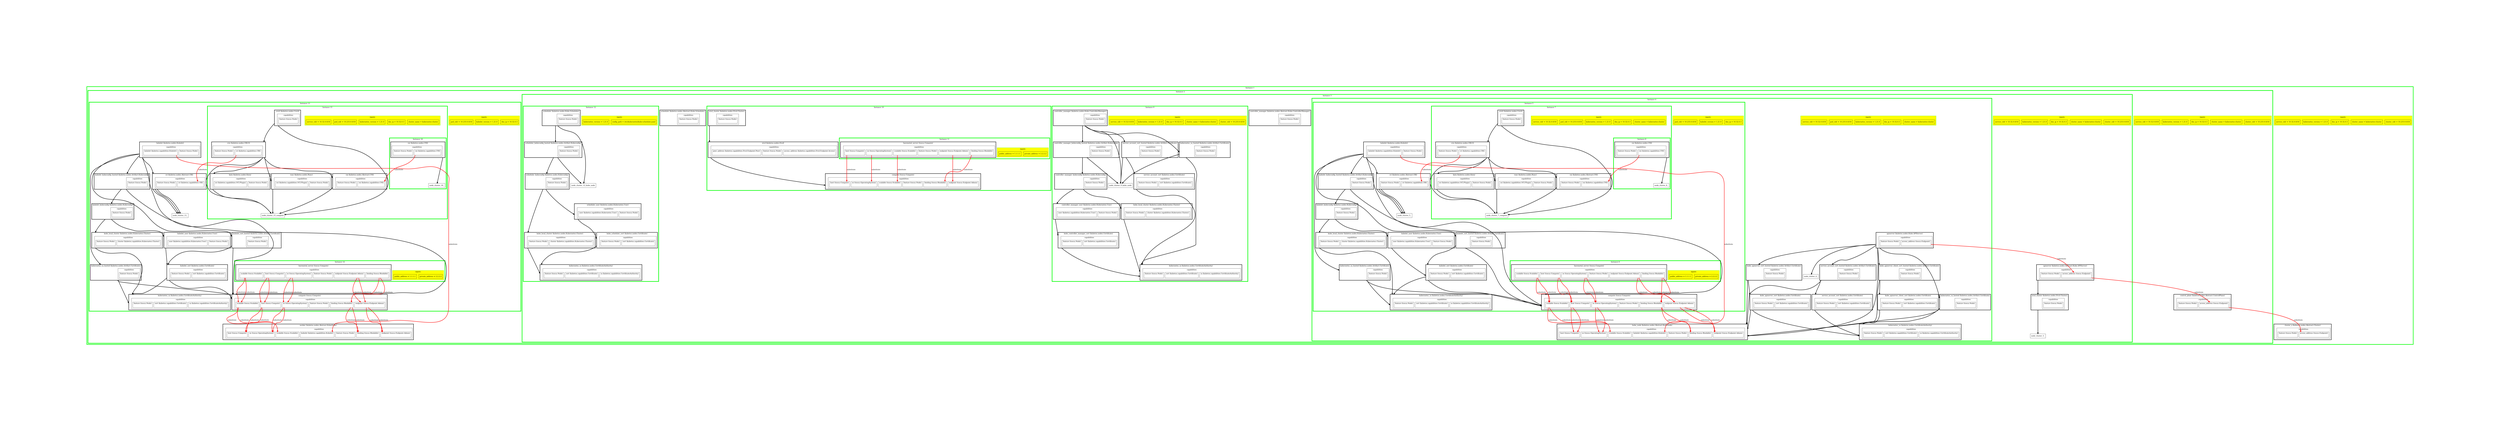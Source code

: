 
    digraph G {
      margin=10;
      compound=true;
      graph [ranksep=3];
      graph [rankdir = "TB"];
      node [shape = record];
      
    subgraph cluster_1 {
      penwidth=5;
      graph [rankdir = "TB"];
      color = green;
      label = "Instance 1";
    
      subgraph cluster_1_inputs {
        penwidth=1;
        style=filled;
        fillcolor = yellow;
        graph [rankdir = "LR"];
        rank = same;
        label = "inputs";
      
        "cluster_1_inputs_prop_cluster_cidr" [label="cluster_cidr = 10.233.0.0/16"];
        
        "cluster_1_inputs_prop_cluster_name" [label="cluster_name = kubernetes-cluster"];
        
        "cluster_1_inputs_prop_dns_ip" [label="dns_ip = 10.32.0.3"];
        
        "cluster_1_inputs_prop_kubernetes_version" [label="kubernetes_version = 1.21.0"];
        
        "cluster_1_inputs_prop_service_cidr" [label="service_cidr = 10.32.0.0/16"];
        
      }
      
        
    subgraph cluster_1_cluster_a {
      penwidth=3;
      color = black;
      graph [rankdir = "TB"];
      label = "cluster_a (kubetos.nodes.Abstract.Cluster)";
      "node_cluster_1_cluster_a" [shape=point, style=invis];
    
    subgraph cluster_1_cluster_a_capabilities {
      penwidth=1;
      color = black;
      graph [rankdir = "TB"];
      label = "capabilities";
    
    subgraph cluster_1_cluster_a_capability_access_address {
      color = black;
      graph [rankdir = "TB"];
      label = "access_address (tosca::Endpoint)";
      "cap_cluster_1_cluster_a_capability_access_address" [shape=point,style=invis];
    
    }
    
    subgraph cluster_1_cluster_a_capability_feature {
      color = black;
      graph [rankdir = "TB"];
      label = "feature (tosca::Node)";
      "cap_cluster_1_cluster_a_capability_feature" [shape=point,style=invis];
    
    }
    
    }
    
    }
    
    subgraph cluster_2 {
      penwidth=5;
      graph [rankdir = "TB"];
      color = green;
      label = "Instance 2";
    
      subgraph cluster_2_inputs {
        penwidth=1;
        style=filled;
        fillcolor = yellow;
        graph [rankdir = "LR"];
        rank = same;
        label = "inputs";
      
        "cluster_2_inputs_prop_cluster_cidr" [label="cluster_cidr = 10.233.0.0/16"];
        
        "cluster_2_inputs_prop_cluster_name" [label="cluster_name = kubernetes-cluster"];
        
        "cluster_2_inputs_prop_dns_ip" [label="dns_ip = 10.32.0.3"];
        
        "cluster_2_inputs_prop_kubernetes_version" [label="kubernetes_version = 1.21.0"];
        
        "cluster_2_inputs_prop_service_cidr" [label="service_cidr = 10.32.0.0/16"];
        
      }
      
        
    subgraph cluster_2_control_plane {
      penwidth=3;
      color = black;
      graph [rankdir = "TB"];
      label = "control_plane (kubetos.nodes.Abstract.ControlPlane)";
      "node_cluster_2_control_plane" [shape=point, style=invis];
    
    subgraph cluster_2_control_plane_capabilities {
      penwidth=1;
      color = black;
      graph [rankdir = "TB"];
      label = "capabilities";
    
        subgraph cluster_2_control_plane_capability_access_address {
          label="access_address (tosca::Endpoint)";
          "cap_cluster_2_control_plane_capability_access_address" [shape=point,style=invis];
        }
        "cap_cluster_2_control_plane_capability_access_address" -> "cap_cluster_1_cluster_a_capability_access_address" [
          label="substitute",
          penwidth=3,
          weight=1,
          color=red,
          ltail=cluster_2_control_plane_capability_access_address,
          lhead=cluster_1_cluster_a_capability_access_address
        ];
        
    subgraph cluster_2_control_plane_capability_feature {
      color = black;
      graph [rankdir = "TB"];
      label = "feature (tosca::Node)";
      "cap_cluster_2_control_plane_capability_feature" [shape=point,style=invis];
    
    }
    
    }
    
    }
    
    subgraph cluster_3 {
      penwidth=5;
      graph [rankdir = "TB"];
      color = green;
      label = "Instance 3";
    
      subgraph cluster_3_inputs {
        penwidth=1;
        style=filled;
        fillcolor = yellow;
        graph [rankdir = "LR"];
        rank = same;
        label = "inputs";
      
        "cluster_3_inputs_prop_cluster_cidr" [label="cluster_cidr = 10.233.0.0/16"];
        
        "cluster_3_inputs_prop_cluster_name" [label="cluster_name = kubernetes-cluster"];
        
        "cluster_3_inputs_prop_dns_ip" [label="dns_ip = 10.32.0.3"];
        
        "cluster_3_inputs_prop_kubernetes_version" [label="kubernetes_version = 1.21.0"];
        
        "cluster_3_inputs_prop_service_cidr" [label="service_cidr = 10.32.0.0/16"];
        
      }
      
        
    subgraph cluster_3_apiserver {
      penwidth=3;
      color = black;
      graph [rankdir = "TB"];
      label = "apiserver (kubetos.nodes.Abstract.Kube.APIServer)";
      "node_cluster_3_apiserver" [shape=point, style=invis];
    
    subgraph cluster_3_apiserver_capabilities {
      penwidth=1;
      color = black;
      graph [rankdir = "TB"];
      label = "capabilities";
    
        subgraph cluster_3_apiserver_capability_access_address {
          label="access_address (tosca::Endpoint)";
          "cap_cluster_3_apiserver_capability_access_address" [shape=point,style=invis];
        }
        "cap_cluster_3_apiserver_capability_access_address" -> "cap_cluster_2_control_plane_capability_access_address" [
          label="substitute",
          penwidth=3,
          weight=1,
          color=red,
          ltail=cluster_3_apiserver_capability_access_address,
          lhead=cluster_2_control_plane_capability_access_address
        ];
        
    subgraph cluster_3_apiserver_capability_feature {
      color = black;
      graph [rankdir = "TB"];
      label = "feature (tosca::Node)";
      "cap_cluster_3_apiserver_capability_feature" [shape=point,style=invis];
    
    }
    
    }
    
    }
    
    subgraph cluster_4 {
      penwidth=5;
      graph [rankdir = "TB"];
      color = green;
      label = "Instance 4";
    
      subgraph cluster_4_inputs {
        penwidth=1;
        style=filled;
        fillcolor = yellow;
        graph [rankdir = "LR"];
        rank = same;
        label = "inputs";
      
        "cluster_4_inputs_prop_cluster_name" [label="cluster_name = kubernetes-cluster"];
        
        "cluster_4_inputs_prop_dns_ip" [label="dns_ip = 10.32.0.3"];
        
        "cluster_4_inputs_prop_kubernetes_version" [label="kubernetes_version = 1.21.0"];
        
        "cluster_4_inputs_prop_pod_cidr" [label="pod_cidr = 10.233.0.0/16"];
        
        "cluster_4_inputs_prop_service_cidr" [label="service_cidr = 10.32.0.0/16"];
        
      }
      
        
    subgraph cluster_4_apiserver {
      penwidth=3;
      color = black;
      graph [rankdir = "TB"];
      label = "apiserver (kubetos.nodes.Kube.APIServer)";
      "node_cluster_4_apiserver" [shape=point, style=invis];
    
    subgraph cluster_4_apiserver_capabilities {
      penwidth=1;
      color = black;
      graph [rankdir = "TB"];
      label = "capabilities";
    
        subgraph cluster_4_apiserver_capability_access_address {
          label="access_address (tosca::Endpoint)";
          "cap_cluster_4_apiserver_capability_access_address" [shape=point,style=invis];
        }
        "cap_cluster_4_apiserver_capability_access_address" -> "cap_cluster_3_apiserver_capability_access_address" [
          label="substitute",
          penwidth=3,
          weight=1,
          color=red,
          ltail=cluster_4_apiserver_capability_access_address,
          lhead=cluster_3_apiserver_capability_access_address
        ];
        
    subgraph cluster_4_apiserver_capability_feature {
      color = black;
      graph [rankdir = "TB"];
      label = "feature (tosca::Node)";
      "cap_cluster_4_apiserver_capability_feature" [shape=point,style=invis];
    
    }
    
    }
    
    }
    
        
        
    subgraph cluster_4_kube_apiserver_cert {
      penwidth=3;
      color = black;
      graph [rankdir = "TB"];
      label = "kube_apiserver_cert (kubetos.nodes.Certificate)";
      "node_cluster_4_kube_apiserver_cert" [shape=point, style=invis];
    
    subgraph cluster_4_kube_apiserver_cert_capabilities {
      penwidth=1;
      color = black;
      graph [rankdir = "TB"];
      label = "capabilities";
    
    subgraph cluster_4_kube_apiserver_cert_capability_cert {
      color = black;
      graph [rankdir = "TB"];
      label = "cert (kubetos.capabilities.Certificate)";
      "cap_cluster_4_kube_apiserver_cert_capability_cert" [shape=point,style=invis];
    
    }
    
    subgraph cluster_4_kube_apiserver_cert_capability_feature {
      color = black;
      graph [rankdir = "TB"];
      label = "feature (tosca::Node)";
      "cap_cluster_4_kube_apiserver_cert_capability_feature" [shape=point,style=invis];
    
    }
    
    }
    
    }
    
        
        
    subgraph cluster_4_kube_apiserver_cert_hosted {
      penwidth=3;
      color = black;
      graph [rankdir = "TB"];
      label = "kube_apiserver_cert_hosted (kubetos.nodes.Artifact.Certificate)";
      "node_cluster_4_kube_apiserver_cert_hosted" [shape=point, style=invis];
    
    subgraph cluster_4_kube_apiserver_cert_hosted_capabilities {
      penwidth=1;
      color = black;
      graph [rankdir = "TB"];
      label = "capabilities";
    
    subgraph cluster_4_kube_apiserver_cert_hosted_capability_feature {
      color = black;
      graph [rankdir = "TB"];
      label = "feature (tosca::Node)";
      "cap_cluster_4_kube_apiserver_cert_hosted_capability_feature" [shape=point,style=invis];
    
    }
    
    }
    
    }
    
        
        
    subgraph cluster_4_kube_apiserver_client_cert {
      penwidth=3;
      color = black;
      graph [rankdir = "TB"];
      label = "kube_apiserver_client_cert (kubetos.nodes.Certificate)";
      "node_cluster_4_kube_apiserver_client_cert" [shape=point, style=invis];
    
    subgraph cluster_4_kube_apiserver_client_cert_capabilities {
      penwidth=1;
      color = black;
      graph [rankdir = "TB"];
      label = "capabilities";
    
    subgraph cluster_4_kube_apiserver_client_cert_capability_cert {
      color = black;
      graph [rankdir = "TB"];
      label = "cert (kubetos.capabilities.Certificate)";
      "cap_cluster_4_kube_apiserver_client_cert_capability_cert" [shape=point,style=invis];
    
    }
    
    subgraph cluster_4_kube_apiserver_client_cert_capability_feature {
      color = black;
      graph [rankdir = "TB"];
      label = "feature (tosca::Node)";
      "cap_cluster_4_kube_apiserver_client_cert_capability_feature" [shape=point,style=invis];
    
    }
    
    }
    
    }
    
        
        
    subgraph cluster_4_kube_apiserver_client_cert_hosted {
      penwidth=3;
      color = black;
      graph [rankdir = "TB"];
      label = "kube_apiserver_client_cert_hosted (kubetos.nodes.Artifact.Certificate)";
      "node_cluster_4_kube_apiserver_client_cert_hosted" [shape=point, style=invis];
    
    subgraph cluster_4_kube_apiserver_client_cert_hosted_capabilities {
      penwidth=1;
      color = black;
      graph [rankdir = "TB"];
      label = "capabilities";
    
    subgraph cluster_4_kube_apiserver_client_cert_hosted_capability_feature {
      color = black;
      graph [rankdir = "TB"];
      label = "feature (tosca::Node)";
      "cap_cluster_4_kube_apiserver_client_cert_hosted_capability_feature" [shape=point,style=invis];
    
    }
    
    }
    
    }
    
        
        
    subgraph cluster_4_kube_node {
      penwidth=3;
      color = black;
      graph [rankdir = "TB"];
      label = "kube_node (kubetos.nodes.Abstract.KubeNode)";
      "node_cluster_4_kube_node" [shape=point, style=invis];
    
    subgraph cluster_4_kube_node_capabilities {
      penwidth=1;
      color = black;
      graph [rankdir = "TB"];
      label = "capabilities";
    
    subgraph cluster_4_kube_node_capability_binding {
      color = black;
      graph [rankdir = "TB"];
      label = "binding (tosca::Bindable)";
      "cap_cluster_4_kube_node_capability_binding" [shape=point,style=invis];
    
    }
    
    subgraph cluster_4_kube_node_capability_endpoint {
      color = black;
      graph [rankdir = "TB"];
      label = "endpoint (tosca::Endpoint.Admin)";
      "cap_cluster_4_kube_node_capability_endpoint" [shape=point,style=invis];
    
    }
    
    subgraph cluster_4_kube_node_capability_feature {
      color = black;
      graph [rankdir = "TB"];
      label = "feature (tosca::Node)";
      "cap_cluster_4_kube_node_capability_feature" [shape=point,style=invis];
    
    }
    
    subgraph cluster_4_kube_node_capability_host {
      color = black;
      graph [rankdir = "TB"];
      label = "host (tosca::Compute)";
      "cap_cluster_4_kube_node_capability_host" [shape=point,style=invis];
    
    }
    
    subgraph cluster_4_kube_node_capability_kubelet {
      color = black;
      graph [rankdir = "TB"];
      label = "kubelet (kubetos.capabilities.Kubelet)";
      "cap_cluster_4_kube_node_capability_kubelet" [shape=point,style=invis];
    
    }
    
    subgraph cluster_4_kube_node_capability_os {
      color = black;
      graph [rankdir = "TB"];
      label = "os (tosca::OperatingSystem)";
      "cap_cluster_4_kube_node_capability_os" [shape=point,style=invis];
    
    }
    
    subgraph cluster_4_kube_node_capability_scalable {
      color = black;
      graph [rankdir = "TB"];
      label = "scalable (tosca::Scalable)";
      "cap_cluster_4_kube_node_capability_scalable" [shape=point,style=invis];
    
    }
    
    }
    
    }
    
    subgraph cluster_5 {
      penwidth=5;
      graph [rankdir = "TB"];
      color = green;
      label = "Instance 5";
    
      subgraph cluster_5_inputs {
        penwidth=1;
        style=filled;
        fillcolor = yellow;
        graph [rankdir = "LR"];
        rank = same;
        label = "inputs";
      
        "cluster_5_inputs_prop_dns_ip" [label="dns_ip = 10.32.0.3"];
        
        "cluster_5_inputs_prop_kubelet_version" [label="kubelet_version = 1.21.0"];
        
        "cluster_5_inputs_prop_pod_cidr" [label="pod_cidr = 10.233.0.0/16"];
        
      }
      
        
    subgraph cluster_5_compute {
      penwidth=3;
      color = black;
      graph [rankdir = "TB"];
      label = "compute (tosca::Compute)";
      "node_cluster_5_compute" [shape=point, style=invis];
    
    subgraph cluster_5_compute_capabilities {
      penwidth=1;
      color = black;
      graph [rankdir = "TB"];
      label = "capabilities";
    
        subgraph cluster_5_compute_capability_binding {
          label="binding (tosca::Bindable)";
          "cap_cluster_5_compute_capability_binding" [shape=point,style=invis];
        }
        "cap_cluster_5_compute_capability_binding" -> "cap_cluster_4_kube_node_capability_binding" [
          label="substitute",
          penwidth=3,
          weight=1,
          color=red,
          ltail=cluster_5_compute_capability_binding,
          lhead=cluster_4_kube_node_capability_binding
        ];
        
        subgraph cluster_5_compute_capability_endpoint {
          label="endpoint (tosca::Endpoint.Admin)";
          "cap_cluster_5_compute_capability_endpoint" [shape=point,style=invis];
        }
        "cap_cluster_5_compute_capability_endpoint" -> "cap_cluster_4_kube_node_capability_endpoint" [
          label="substitute",
          penwidth=3,
          weight=1,
          color=red,
          ltail=cluster_5_compute_capability_endpoint,
          lhead=cluster_4_kube_node_capability_endpoint
        ];
        
    subgraph cluster_5_compute_capability_feature {
      color = black;
      graph [rankdir = "TB"];
      label = "feature (tosca::Node)";
      "cap_cluster_5_compute_capability_feature" [shape=point,style=invis];
    
    }
    
        subgraph cluster_5_compute_capability_host {
          label="host (tosca::Compute)";
          "cap_cluster_5_compute_capability_host" [shape=point,style=invis];
        }
        "cap_cluster_5_compute_capability_host" -> "cap_cluster_4_kube_node_capability_host" [
          label="substitute",
          penwidth=3,
          weight=1,
          color=red,
          ltail=cluster_5_compute_capability_host,
          lhead=cluster_4_kube_node_capability_host
        ];
        
        subgraph cluster_5_compute_capability_os {
          label="os (tosca::OperatingSystem)";
          "cap_cluster_5_compute_capability_os" [shape=point,style=invis];
        }
        "cap_cluster_5_compute_capability_os" -> "cap_cluster_4_kube_node_capability_os" [
          label="substitute",
          penwidth=3,
          weight=1,
          color=red,
          ltail=cluster_5_compute_capability_os,
          lhead=cluster_4_kube_node_capability_os
        ];
        
        subgraph cluster_5_compute_capability_scalable {
          label="scalable (tosca::Scalable)";
          "cap_cluster_5_compute_capability_scalable" [shape=point,style=invis];
        }
        "cap_cluster_5_compute_capability_scalable" -> "cap_cluster_4_kube_node_capability_scalable" [
          label="substitute",
          penwidth=3,
          weight=1,
          color=red,
          ltail=cluster_5_compute_capability_scalable,
          lhead=cluster_4_kube_node_capability_scalable
        ];
        
    }
    
    }
    
    subgraph cluster_6 {
      penwidth=5;
      graph [rankdir = "TB"];
      color = green;
      label = "Instance 6";
    
      subgraph cluster_6_inputs {
        penwidth=1;
        style=filled;
        fillcolor = yellow;
        graph [rankdir = "LR"];
        rank = same;
        label = "inputs";
      
        "cluster_6_inputs_prop_private_address" [label="private_address = 2.2.2.2"];
        
        "cluster_6_inputs_prop_public_address" [label="public_address = 1.1.1.1"];
        
      }
      
        
    subgraph cluster_6_baremetal_server {
      penwidth=3;
      color = black;
      graph [rankdir = "TB"];
      label = "baremetal_server (tosca::Compute)";
      "node_cluster_6_baremetal_server" [shape=point, style=invis];
    
    subgraph cluster_6_baremetal_server_capabilities {
      penwidth=1;
      color = black;
      graph [rankdir = "TB"];
      label = "capabilities";
    
        subgraph cluster_6_baremetal_server_capability_binding {
          label="binding (tosca::Bindable)";
          "cap_cluster_6_baremetal_server_capability_binding" [shape=point,style=invis];
        }
        "cap_cluster_6_baremetal_server_capability_binding" -> "cap_cluster_5_compute_capability_binding" [
          label="substitute",
          penwidth=3,
          weight=1,
          color=red,
          ltail=cluster_6_baremetal_server_capability_binding,
          lhead=cluster_5_compute_capability_binding
        ];
        
        subgraph cluster_6_baremetal_server_capability_endpoint {
          label="endpoint (tosca::Endpoint.Admin)";
          "cap_cluster_6_baremetal_server_capability_endpoint" [shape=point,style=invis];
        }
        "cap_cluster_6_baremetal_server_capability_endpoint" -> "cap_cluster_5_compute_capability_endpoint" [
          label="substitute",
          penwidth=3,
          weight=1,
          color=red,
          ltail=cluster_6_baremetal_server_capability_endpoint,
          lhead=cluster_5_compute_capability_endpoint
        ];
        
    subgraph cluster_6_baremetal_server_capability_feature {
      color = black;
      graph [rankdir = "TB"];
      label = "feature (tosca::Node)";
      "cap_cluster_6_baremetal_server_capability_feature" [shape=point,style=invis];
    
    }
    
        subgraph cluster_6_baremetal_server_capability_host {
          label="host (tosca::Compute)";
          "cap_cluster_6_baremetal_server_capability_host" [shape=point,style=invis];
        }
        "cap_cluster_6_baremetal_server_capability_host" -> "cap_cluster_5_compute_capability_host" [
          label="substitute",
          penwidth=3,
          weight=1,
          color=red,
          ltail=cluster_6_baremetal_server_capability_host,
          lhead=cluster_5_compute_capability_host
        ];
        
        subgraph cluster_6_baremetal_server_capability_os {
          label="os (tosca::OperatingSystem)";
          "cap_cluster_6_baremetal_server_capability_os" [shape=point,style=invis];
        }
        "cap_cluster_6_baremetal_server_capability_os" -> "cap_cluster_5_compute_capability_os" [
          label="substitute",
          penwidth=3,
          weight=1,
          color=red,
          ltail=cluster_6_baremetal_server_capability_os,
          lhead=cluster_5_compute_capability_os
        ];
        
        subgraph cluster_6_baremetal_server_capability_scalable {
          label="scalable (tosca::Scalable)";
          "cap_cluster_6_baremetal_server_capability_scalable" [shape=point,style=invis];
        }
        "cap_cluster_6_baremetal_server_capability_scalable" -> "cap_cluster_5_compute_capability_scalable" [
          label="substitute",
          penwidth=3,
          weight=1,
          color=red,
          ltail=cluster_6_baremetal_server_capability_scalable,
          lhead=cluster_5_compute_capability_scalable
        ];
        
    }
    
    }
    
        
    }
    
        
        
    subgraph cluster_5_cri {
      penwidth=3;
      color = black;
      graph [rankdir = "TB"];
      label = "cri (kubetos.nodes.Abstract.CRI)";
      "node_cluster_5_cri" [shape=point, style=invis];
    
    subgraph cluster_5_cri_capabilities {
      penwidth=1;
      color = black;
      graph [rankdir = "TB"];
      label = "capabilities";
    
    subgraph cluster_5_cri_capability_cri {
      color = black;
      graph [rankdir = "TB"];
      label = "cri (kubetos.capabilities.CRI)";
      "cap_cluster_5_cri_capability_cri" [shape=point,style=invis];
    
    }
    
    subgraph cluster_5_cri_capability_feature {
      color = black;
      graph [rankdir = "TB"];
      label = "feature (tosca::Node)";
      "cap_cluster_5_cri_capability_feature" [shape=point,style=invis];
    
    }
    
    }
    
    }
    
    subgraph cluster_7 {
      penwidth=5;
      graph [rankdir = "TB"];
      color = green;
      label = "Instance 7";
    
      subgraph cluster_7_inputs {
        penwidth=1;
        style=filled;
        fillcolor = yellow;
        graph [rankdir = "LR"];
        rank = same;
        label = "inputs";
      
        "cluster_7_inputs_prop_cluster_name" [label="cluster_name = kubernetes-cluster"];
        
        "cluster_7_inputs_prop_dns_ip" [label="dns_ip = 10.32.0.3"];
        
        "cluster_7_inputs_prop_kubernetes_version" [label="kubernetes_version = 1.21.0"];
        
        "cluster_7_inputs_prop_pod_cidr" [label="pod_cidr = 10.233.0.0/16"];
        
        "cluster_7_inputs_prop_service_cidr" [label="service_cidr = 10.32.0.0/16"];
        
      }
      
        
    subgraph cluster_7_cni {
      penwidth=3;
      color = black;
      graph [rankdir = "TB"];
      label = "cni (kubetos.nodes.Abstract.CNI)";
      "node_cluster_7_cni" [shape=point, style=invis];
    
    subgraph cluster_7_cni_capabilities {
      penwidth=1;
      color = black;
      graph [rankdir = "TB"];
      label = "capabilities";
    
    subgraph cluster_7_cni_capability_cni {
      color = black;
      graph [rankdir = "TB"];
      label = "cni (kubetos.capabilities.CNI)";
      "cap_cluster_7_cni_capability_cni" [shape=point,style=invis];
    
    }
    
    subgraph cluster_7_cni_capability_feature {
      color = black;
      graph [rankdir = "TB"];
      label = "feature (tosca::Node)";
      "cap_cluster_7_cni_capability_feature" [shape=point,style=invis];
    
    }
    
    }
    
    }
    
    subgraph cluster_8 {
      penwidth=5;
      graph [rankdir = "TB"];
      color = green;
      label = "Instance 8";
    
        
    subgraph cluster_8_cni {
      penwidth=3;
      color = black;
      graph [rankdir = "TB"];
      label = "cni (kubetos.nodes.CNI)";
      "node_cluster_8_cni" [shape=point, style=invis];
    
    subgraph cluster_8_cni_capabilities {
      penwidth=1;
      color = black;
      graph [rankdir = "TB"];
      label = "capabilities";
    
        subgraph cluster_8_cni_capability_cni {
          label="cni (kubetos.capabilities.CNI)";
          "cap_cluster_8_cni_capability_cni" [shape=point,style=invis];
        }
        "cap_cluster_8_cni_capability_cni" -> "cap_cluster_7_cni_capability_cni" [
          label="substitute",
          penwidth=3,
          weight=1,
          color=red,
          ltail=cluster_8_cni_capability_cni,
          lhead=cluster_7_cni_capability_cni
        ];
        
    subgraph cluster_8_cni_capability_feature {
      color = black;
      graph [rankdir = "TB"];
      label = "feature (tosca::Node)";
      "cap_cluster_8_cni_capability_feature" [shape=point,style=invis];
    
    }
    
    }
    
    }
    
        
        "node_cluster_8_cni" -> "node_cluster_8_" [
          penwidth=3,
          weight=1,
          ltail=cluster_8_cni, 
          lhead=cluster_8_
        ];
        
    }
    
        
        
    subgraph cluster_7_crictl {
      penwidth=3;
      color = black;
      graph [rankdir = "TB"];
      label = "crictl (kubetos.nodes.Crictl)";
      "node_cluster_7_crictl" [shape=point, style=invis];
    
    subgraph cluster_7_crictl_capabilities {
      penwidth=1;
      color = black;
      graph [rankdir = "TB"];
      label = "capabilities";
    
    subgraph cluster_7_crictl_capability_feature {
      color = black;
      graph [rankdir = "TB"];
      label = "feature (tosca::Node)";
      "cap_cluster_7_crictl_capability_feature" [shape=point,style=invis];
    
    }
    
    }
    
    }
    
        
        
    subgraph cluster_7_crio {
      penwidth=3;
      color = black;
      graph [rankdir = "TB"];
      label = "crio (kubetos.nodes.CRI-O)";
      "node_cluster_7_crio" [shape=point, style=invis];
    
    subgraph cluster_7_crio_capabilities {
      penwidth=1;
      color = black;
      graph [rankdir = "TB"];
      label = "capabilities";
    
        subgraph cluster_7_crio_capability_cri {
          label="cri (kubetos.capabilities.CRI)";
          "cap_cluster_7_crio_capability_cri" [shape=point,style=invis];
        }
        "cap_cluster_7_crio_capability_cri" -> "cap_cluster_5_cri_capability_cri" [
          label="substitute",
          penwidth=3,
          weight=1,
          color=red,
          ltail=cluster_7_crio_capability_cri,
          lhead=cluster_5_cri_capability_cri
        ];
        
    subgraph cluster_7_crio_capability_feature {
      color = black;
      graph [rankdir = "TB"];
      label = "feature (tosca::Node)";
      "cap_cluster_7_crio_capability_feature" [shape=point,style=invis];
    
    }
    
    }
    
    }
    
        
        
    subgraph cluster_7_kata {
      penwidth=3;
      color = black;
      graph [rankdir = "TB"];
      label = "kata (kubetos.nodes.Kata)";
      "node_cluster_7_kata" [shape=point, style=invis];
    
    subgraph cluster_7_kata_capabilities {
      penwidth=1;
      color = black;
      graph [rankdir = "TB"];
      label = "capabilities";
    
    subgraph cluster_7_kata_capability_feature {
      color = black;
      graph [rankdir = "TB"];
      label = "feature (tosca::Node)";
      "cap_cluster_7_kata_capability_feature" [shape=point,style=invis];
    
    }
    
    subgraph cluster_7_kata_capability_oci {
      color = black;
      graph [rankdir = "TB"];
      label = "oci (kubetos.capabilities.OCI.Plugin)";
      "cap_cluster_7_kata_capability_oci" [shape=point,style=invis];
    
    }
    
    }
    
    }
    
        
        
    subgraph cluster_7_runc {
      penwidth=3;
      color = black;
      graph [rankdir = "TB"];
      label = "runc (kubetos.nodes.Runc)";
      "node_cluster_7_runc" [shape=point, style=invis];
    
    subgraph cluster_7_runc_capabilities {
      penwidth=1;
      color = black;
      graph [rankdir = "TB"];
      label = "capabilities";
    
    subgraph cluster_7_runc_capability_feature {
      color = black;
      graph [rankdir = "TB"];
      label = "feature (tosca::Node)";
      "cap_cluster_7_runc_capability_feature" [shape=point,style=invis];
    
    }
    
    subgraph cluster_7_runc_capability_oci {
      color = black;
      graph [rankdir = "TB"];
      label = "oci (kubetos.capabilities.OCI.Plugin)";
      "cap_cluster_7_runc_capability_oci" [shape=point,style=invis];
    
    }
    
    }
    
    }
    
        
        
    subgraph cluster_5_compute {
      penwidth=3;
      color = black;
      graph [rankdir = "TB"];
      label = "compute (tosca::Compute)";
      "node_cluster_5_compute" [shape=point, style=invis];
    
    subgraph cluster_5_compute_capabilities {
      penwidth=1;
      color = black;
      graph [rankdir = "TB"];
      label = "capabilities";
    
        subgraph cluster_5_compute_capability_binding {
          label="binding (tosca::Bindable)";
          "cap_cluster_5_compute_capability_binding" [shape=point,style=invis];
        }
        "cap_cluster_5_compute_capability_binding" -> "cap_cluster_4_kube_node_capability_binding" [
          label="substitute",
          penwidth=3,
          weight=1,
          color=red,
          ltail=cluster_5_compute_capability_binding,
          lhead=cluster_4_kube_node_capability_binding
        ];
        
        subgraph cluster_5_compute_capability_endpoint {
          label="endpoint (tosca::Endpoint.Admin)";
          "cap_cluster_5_compute_capability_endpoint" [shape=point,style=invis];
        }
        "cap_cluster_5_compute_capability_endpoint" -> "cap_cluster_4_kube_node_capability_endpoint" [
          label="substitute",
          penwidth=3,
          weight=1,
          color=red,
          ltail=cluster_5_compute_capability_endpoint,
          lhead=cluster_4_kube_node_capability_endpoint
        ];
        
    subgraph cluster_5_compute_capability_feature {
      color = black;
      graph [rankdir = "TB"];
      label = "feature (tosca::Node)";
      "cap_cluster_5_compute_capability_feature" [shape=point,style=invis];
    
    }
    
        subgraph cluster_5_compute_capability_host {
          label="host (tosca::Compute)";
          "cap_cluster_5_compute_capability_host" [shape=point,style=invis];
        }
        "cap_cluster_5_compute_capability_host" -> "cap_cluster_4_kube_node_capability_host" [
          label="substitute",
          penwidth=3,
          weight=1,
          color=red,
          ltail=cluster_5_compute_capability_host,
          lhead=cluster_4_kube_node_capability_host
        ];
        
        subgraph cluster_5_compute_capability_os {
          label="os (tosca::OperatingSystem)";
          "cap_cluster_5_compute_capability_os" [shape=point,style=invis];
        }
        "cap_cluster_5_compute_capability_os" -> "cap_cluster_4_kube_node_capability_os" [
          label="substitute",
          penwidth=3,
          weight=1,
          color=red,
          ltail=cluster_5_compute_capability_os,
          lhead=cluster_4_kube_node_capability_os
        ];
        
        subgraph cluster_5_compute_capability_scalable {
          label="scalable (tosca::Scalable)";
          "cap_cluster_5_compute_capability_scalable" [shape=point,style=invis];
        }
        "cap_cluster_5_compute_capability_scalable" -> "cap_cluster_4_kube_node_capability_scalable" [
          label="substitute",
          penwidth=3,
          weight=1,
          color=red,
          ltail=cluster_5_compute_capability_scalable,
          lhead=cluster_4_kube_node_capability_scalable
        ];
        
    }
    
    }
    
    subgraph cluster_6 {
      penwidth=5;
      graph [rankdir = "TB"];
      color = green;
      label = "Instance 6";
    
      subgraph cluster_6_inputs {
        penwidth=1;
        style=filled;
        fillcolor = yellow;
        graph [rankdir = "LR"];
        rank = same;
        label = "inputs";
      
        "cluster_6_inputs_prop_private_address" [label="private_address = 2.2.2.2"];
        
        "cluster_6_inputs_prop_public_address" [label="public_address = 1.1.1.1"];
        
      }
      
        
    subgraph cluster_6_baremetal_server {
      penwidth=3;
      color = black;
      graph [rankdir = "TB"];
      label = "baremetal_server (tosca::Compute)";
      "node_cluster_6_baremetal_server" [shape=point, style=invis];
    
    subgraph cluster_6_baremetal_server_capabilities {
      penwidth=1;
      color = black;
      graph [rankdir = "TB"];
      label = "capabilities";
    
        subgraph cluster_6_baremetal_server_capability_binding {
          label="binding (tosca::Bindable)";
          "cap_cluster_6_baremetal_server_capability_binding" [shape=point,style=invis];
        }
        "cap_cluster_6_baremetal_server_capability_binding" -> "cap_cluster_5_compute_capability_binding" [
          label="substitute",
          penwidth=3,
          weight=1,
          color=red,
          ltail=cluster_6_baremetal_server_capability_binding,
          lhead=cluster_5_compute_capability_binding
        ];
        
        subgraph cluster_6_baremetal_server_capability_endpoint {
          label="endpoint (tosca::Endpoint.Admin)";
          "cap_cluster_6_baremetal_server_capability_endpoint" [shape=point,style=invis];
        }
        "cap_cluster_6_baremetal_server_capability_endpoint" -> "cap_cluster_5_compute_capability_endpoint" [
          label="substitute",
          penwidth=3,
          weight=1,
          color=red,
          ltail=cluster_6_baremetal_server_capability_endpoint,
          lhead=cluster_5_compute_capability_endpoint
        ];
        
    subgraph cluster_6_baremetal_server_capability_feature {
      color = black;
      graph [rankdir = "TB"];
      label = "feature (tosca::Node)";
      "cap_cluster_6_baremetal_server_capability_feature" [shape=point,style=invis];
    
    }
    
        subgraph cluster_6_baremetal_server_capability_host {
          label="host (tosca::Compute)";
          "cap_cluster_6_baremetal_server_capability_host" [shape=point,style=invis];
        }
        "cap_cluster_6_baremetal_server_capability_host" -> "cap_cluster_5_compute_capability_host" [
          label="substitute",
          penwidth=3,
          weight=1,
          color=red,
          ltail=cluster_6_baremetal_server_capability_host,
          lhead=cluster_5_compute_capability_host
        ];
        
        subgraph cluster_6_baremetal_server_capability_os {
          label="os (tosca::OperatingSystem)";
          "cap_cluster_6_baremetal_server_capability_os" [shape=point,style=invis];
        }
        "cap_cluster_6_baremetal_server_capability_os" -> "cap_cluster_5_compute_capability_os" [
          label="substitute",
          penwidth=3,
          weight=1,
          color=red,
          ltail=cluster_6_baremetal_server_capability_os,
          lhead=cluster_5_compute_capability_os
        ];
        
        subgraph cluster_6_baremetal_server_capability_scalable {
          label="scalable (tosca::Scalable)";
          "cap_cluster_6_baremetal_server_capability_scalable" [shape=point,style=invis];
        }
        "cap_cluster_6_baremetal_server_capability_scalable" -> "cap_cluster_5_compute_capability_scalable" [
          label="substitute",
          penwidth=3,
          weight=1,
          color=red,
          ltail=cluster_6_baremetal_server_capability_scalable,
          lhead=cluster_5_compute_capability_scalable
        ];
        
    }
    
    }
    
        
    }
    
        
        "node_cluster_7_cni" -> "node_cluster_7_compute" [
          penwidth=3,
          weight=1,
          ltail=cluster_7_cni, 
          lhead=cluster_7_compute
        ];
        
        "node_cluster_7_crictl" -> "node_cluster_7_compute" [
          penwidth=3,
          weight=1,
          ltail=cluster_7_crictl, 
          lhead=cluster_7_compute
        ];
        
        "node_cluster_7_crictl" -> "node_cluster_7_crio" [
          penwidth=3,
          weight=1,
          ltail=cluster_7_crictl, 
          lhead=cluster_7_crio
        ];
        
        "node_cluster_7_crio" -> "node_cluster_7_compute" [
          penwidth=3,
          weight=1,
          ltail=cluster_7_crio, 
          lhead=cluster_7_compute
        ];
        
        "node_cluster_7_crio" -> "node_cluster_7_runc" [
          penwidth=3,
          weight=1,
          ltail=cluster_7_crio, 
          lhead=cluster_7_runc
        ];
        
        "node_cluster_7_crio" -> "node_cluster_7_kata" [
          penwidth=3,
          weight=1,
          ltail=cluster_7_crio, 
          lhead=cluster_7_kata
        ];
        
        "node_cluster_7_crio" -> "node_cluster_7_cni" [
          penwidth=3,
          weight=1,
          ltail=cluster_7_crio, 
          lhead=cluster_7_cni
        ];
        
        "node_cluster_7_kata" -> "node_cluster_7_compute" [
          penwidth=3,
          weight=1,
          ltail=cluster_7_kata, 
          lhead=cluster_7_compute
        ];
        
        "node_cluster_7_runc" -> "node_cluster_7_compute" [
          penwidth=3,
          weight=1,
          ltail=cluster_7_runc, 
          lhead=cluster_7_compute
        ];
        
    }
    
        
        
    subgraph cluster_5_kube_local_cluster {
      penwidth=3;
      color = black;
      graph [rankdir = "TB"];
      label = "kube_local_cluster (kubetos.nodes.Kubernetes.Cluster)";
      "node_cluster_5_kube_local_cluster" [shape=point, style=invis];
    
    subgraph cluster_5_kube_local_cluster_capabilities {
      penwidth=1;
      color = black;
      graph [rankdir = "TB"];
      label = "capabilities";
    
    subgraph cluster_5_kube_local_cluster_capability_cluster {
      color = black;
      graph [rankdir = "TB"];
      label = "cluster (kubetos.capabilities.Kubernetes.Cluster)";
      "cap_cluster_5_kube_local_cluster_capability_cluster" [shape=point,style=invis];
    
    }
    
    subgraph cluster_5_kube_local_cluster_capability_feature {
      color = black;
      graph [rankdir = "TB"];
      label = "feature (tosca::Node)";
      "cap_cluster_5_kube_local_cluster_capability_feature" [shape=point,style=invis];
    
    }
    
    }
    
    }
    
        
        
    subgraph cluster_5_kubelet {
      penwidth=3;
      color = black;
      graph [rankdir = "TB"];
      label = "kubelet (kubetos.nodes.Kubelet)";
      "node_cluster_5_kubelet" [shape=point, style=invis];
    
    subgraph cluster_5_kubelet_capabilities {
      penwidth=1;
      color = black;
      graph [rankdir = "TB"];
      label = "capabilities";
    
    subgraph cluster_5_kubelet_capability_feature {
      color = black;
      graph [rankdir = "TB"];
      label = "feature (tosca::Node)";
      "cap_cluster_5_kubelet_capability_feature" [shape=point,style=invis];
    
    }
    
        subgraph cluster_5_kubelet_capability_kubelet {
          label="kubelet (kubetos.capabilities.Kubelet)";
          "cap_cluster_5_kubelet_capability_kubelet" [shape=point,style=invis];
        }
        "cap_cluster_5_kubelet_capability_kubelet" -> "cap_cluster_4_kube_node_capability_kubelet" [
          label="substitute",
          penwidth=3,
          weight=1,
          color=red,
          ltail=cluster_5_kubelet_capability_kubelet,
          lhead=cluster_4_kube_node_capability_kubelet
        ];
        
    }
    
    }
    
        
        
    subgraph cluster_5_kubelet_cert {
      penwidth=3;
      color = black;
      graph [rankdir = "TB"];
      label = "kubelet_cert (kubetos.nodes.Certificate)";
      "node_cluster_5_kubelet_cert" [shape=point, style=invis];
    
    subgraph cluster_5_kubelet_cert_capabilities {
      penwidth=1;
      color = black;
      graph [rankdir = "TB"];
      label = "capabilities";
    
    subgraph cluster_5_kubelet_cert_capability_cert {
      color = black;
      graph [rankdir = "TB"];
      label = "cert (kubetos.capabilities.Certificate)";
      "cap_cluster_5_kubelet_cert_capability_cert" [shape=point,style=invis];
    
    }
    
    subgraph cluster_5_kubelet_cert_capability_feature {
      color = black;
      graph [rankdir = "TB"];
      label = "feature (tosca::Node)";
      "cap_cluster_5_kubelet_cert_capability_feature" [shape=point,style=invis];
    
    }
    
    }
    
    }
    
        
        
    subgraph cluster_5_kubelet_cert_hosted {
      penwidth=3;
      color = black;
      graph [rankdir = "TB"];
      label = "kubelet_cert_hosted (kubetos.nodes.Artifact.Certificate)";
      "node_cluster_5_kubelet_cert_hosted" [shape=point, style=invis];
    
    subgraph cluster_5_kubelet_cert_hosted_capabilities {
      penwidth=1;
      color = black;
      graph [rankdir = "TB"];
      label = "capabilities";
    
    subgraph cluster_5_kubelet_cert_hosted_capability_feature {
      color = black;
      graph [rankdir = "TB"];
      label = "feature (tosca::Node)";
      "cap_cluster_5_kubelet_cert_hosted_capability_feature" [shape=point,style=invis];
    
    }
    
    }
    
    }
    
        
        
    subgraph cluster_5_kubelet_kubeconfig {
      penwidth=3;
      color = black;
      graph [rankdir = "TB"];
      label = "kubelet_kubeconfig (kubetos.nodes.Kubeconfig)";
      "node_cluster_5_kubelet_kubeconfig" [shape=point, style=invis];
    
    subgraph cluster_5_kubelet_kubeconfig_capabilities {
      penwidth=1;
      color = black;
      graph [rankdir = "TB"];
      label = "capabilities";
    
    subgraph cluster_5_kubelet_kubeconfig_capability_feature {
      color = black;
      graph [rankdir = "TB"];
      label = "feature (tosca::Node)";
      "cap_cluster_5_kubelet_kubeconfig_capability_feature" [shape=point,style=invis];
    
    }
    
    }
    
    }
    
        
        
    subgraph cluster_5_kubelet_kubeconfig_hosted {
      penwidth=3;
      color = black;
      graph [rankdir = "TB"];
      label = "kubelet_kubeconfig_hosted (kubetos.nodes.Artifact.Kubeconfig)";
      "node_cluster_5_kubelet_kubeconfig_hosted" [shape=point, style=invis];
    
    subgraph cluster_5_kubelet_kubeconfig_hosted_capabilities {
      penwidth=1;
      color = black;
      graph [rankdir = "TB"];
      label = "capabilities";
    
    subgraph cluster_5_kubelet_kubeconfig_hosted_capability_feature {
      color = black;
      graph [rankdir = "TB"];
      label = "feature (tosca::Node)";
      "cap_cluster_5_kubelet_kubeconfig_hosted_capability_feature" [shape=point,style=invis];
    
    }
    
    }
    
    }
    
        
        
    subgraph cluster_5_kubelet_user {
      penwidth=3;
      color = black;
      graph [rankdir = "TB"];
      label = "kubelet_user (kubetos.nodes.Kubernetes.User)";
      "node_cluster_5_kubelet_user" [shape=point, style=invis];
    
    subgraph cluster_5_kubelet_user_capabilities {
      penwidth=1;
      color = black;
      graph [rankdir = "TB"];
      label = "capabilities";
    
    subgraph cluster_5_kubelet_user_capability_feature {
      color = black;
      graph [rankdir = "TB"];
      label = "feature (tosca::Node)";
      "cap_cluster_5_kubelet_user_capability_feature" [shape=point,style=invis];
    
    }
    
    subgraph cluster_5_kubelet_user_capability_user {
      color = black;
      graph [rankdir = "TB"];
      label = "user (kubetos.capabilities.Kubernetes.User)";
      "cap_cluster_5_kubelet_user_capability_user" [shape=point,style=invis];
    
    }
    
    }
    
    }
    
        
        
    subgraph cluster_5_kubernetes_ca {
      penwidth=3;
      color = black;
      graph [rankdir = "TB"];
      label = "kubernetes_ca (kubetos.nodes.CertificateAuthority)";
      "node_cluster_5_kubernetes_ca" [shape=point, style=invis];
    
    subgraph cluster_5_kubernetes_ca_capabilities {
      penwidth=1;
      color = black;
      graph [rankdir = "TB"];
      label = "capabilities";
    
    subgraph cluster_5_kubernetes_ca_capability_ca {
      color = black;
      graph [rankdir = "TB"];
      label = "ca (kubetos.capabilities.CertificateAuthority)";
      "cap_cluster_5_kubernetes_ca_capability_ca" [shape=point,style=invis];
    
    }
    
    subgraph cluster_5_kubernetes_ca_capability_cert {
      color = black;
      graph [rankdir = "TB"];
      label = "cert (kubetos.capabilities.Certificate)";
      "cap_cluster_5_kubernetes_ca_capability_cert" [shape=point,style=invis];
    
    }
    
    subgraph cluster_5_kubernetes_ca_capability_feature {
      color = black;
      graph [rankdir = "TB"];
      label = "feature (tosca::Node)";
      "cap_cluster_5_kubernetes_ca_capability_feature" [shape=point,style=invis];
    
    }
    
    }
    
    }
    
        
        
    subgraph cluster_5_kubernetes_ca_hosted {
      penwidth=3;
      color = black;
      graph [rankdir = "TB"];
      label = "kubernetes_ca_hosted (kubetos.nodes.Artifact.Certificate)";
      "node_cluster_5_kubernetes_ca_hosted" [shape=point, style=invis];
    
    subgraph cluster_5_kubernetes_ca_hosted_capabilities {
      penwidth=1;
      color = black;
      graph [rankdir = "TB"];
      label = "capabilities";
    
    subgraph cluster_5_kubernetes_ca_hosted_capability_feature {
      color = black;
      graph [rankdir = "TB"];
      label = "feature (tosca::Node)";
      "cap_cluster_5_kubernetes_ca_hosted_capability_feature" [shape=point,style=invis];
    
    }
    
    }
    
    }
    
        
        "node_cluster_5_cri" -> "node_cluster_5_" [
          penwidth=3,
          weight=1,
          ltail=cluster_5_cri, 
          lhead=cluster_5_
        ];
        
        "node_cluster_5_cri" -> "node_cluster_5_" [
          penwidth=3,
          weight=1,
          ltail=cluster_5_cri, 
          lhead=cluster_5_
        ];
        
        "node_cluster_5_cri" -> "node_cluster_5_" [
          penwidth=3,
          weight=1,
          ltail=cluster_5_cri, 
          lhead=cluster_5_
        ];
        
        "node_cluster_5_kube_local_cluster" -> "node_cluster_5_kubernetes_ca" [
          penwidth=3,
          weight=1,
          ltail=cluster_5_kube_local_cluster, 
          lhead=cluster_5_kubernetes_ca
        ];
        
        "node_cluster_5_kubelet" -> "node_cluster_5_compute" [
          penwidth=3,
          weight=1,
          ltail=cluster_5_kubelet, 
          lhead=cluster_5_compute
        ];
        
        "node_cluster_5_kubelet" -> "node_cluster_5_cri" [
          penwidth=3,
          weight=1,
          ltail=cluster_5_kubelet, 
          lhead=cluster_5_cri
        ];
        
        "node_cluster_5_kubelet" -> "node_cluster_5_kubelet_kubeconfig_hosted" [
          penwidth=3,
          weight=1,
          ltail=cluster_5_kubelet, 
          lhead=cluster_5_kubelet_kubeconfig_hosted
        ];
        
        "node_cluster_5_kubelet" -> "node_cluster_5_kubernetes_ca_hosted" [
          penwidth=3,
          weight=1,
          ltail=cluster_5_kubelet, 
          lhead=cluster_5_kubernetes_ca_hosted
        ];
        
        "node_cluster_5_kubelet" -> "node_cluster_5_kubelet_cert_hosted" [
          penwidth=3,
          weight=1,
          ltail=cluster_5_kubelet, 
          lhead=cluster_5_kubelet_cert_hosted
        ];
        
        "node_cluster_5_kubelet_cert" -> "node_cluster_5_kubernetes_ca" [
          penwidth=3,
          weight=1,
          ltail=cluster_5_kubelet_cert, 
          lhead=cluster_5_kubernetes_ca
        ];
        
        "node_cluster_5_kubelet_cert" -> "node_cluster_5_compute" [
          penwidth=3,
          weight=1,
          ltail=cluster_5_kubelet_cert, 
          lhead=cluster_5_compute
        ];
        
        "node_cluster_5_kubelet_cert_hosted" -> "node_cluster_5_kubelet_cert" [
          penwidth=3,
          weight=1,
          ltail=cluster_5_kubelet_cert_hosted, 
          lhead=cluster_5_kubelet_cert
        ];
        
        "node_cluster_5_kubelet_cert_hosted" -> "node_cluster_5_compute" [
          penwidth=3,
          weight=1,
          ltail=cluster_5_kubelet_cert_hosted, 
          lhead=cluster_5_compute
        ];
        
        "node_cluster_5_kubelet_kubeconfig" -> "node_cluster_5_kube_local_cluster" [
          penwidth=3,
          weight=1,
          ltail=cluster_5_kubelet_kubeconfig, 
          lhead=cluster_5_kube_local_cluster
        ];
        
        "node_cluster_5_kubelet_kubeconfig" -> "node_cluster_5_kubelet_user" [
          penwidth=3,
          weight=1,
          ltail=cluster_5_kubelet_kubeconfig, 
          lhead=cluster_5_kubelet_user
        ];
        
        "node_cluster_5_kubelet_kubeconfig_hosted" -> "node_cluster_5_kubelet_kubeconfig" [
          penwidth=3,
          weight=1,
          ltail=cluster_5_kubelet_kubeconfig_hosted, 
          lhead=cluster_5_kubelet_kubeconfig
        ];
        
        "node_cluster_5_kubelet_kubeconfig_hosted" -> "node_cluster_5_compute" [
          penwidth=3,
          weight=1,
          ltail=cluster_5_kubelet_kubeconfig_hosted, 
          lhead=cluster_5_compute
        ];
        
        "node_cluster_5_kubelet_user" -> "node_cluster_5_kubelet_cert" [
          penwidth=3,
          weight=1,
          ltail=cluster_5_kubelet_user, 
          lhead=cluster_5_kubelet_cert
        ];
        
        "node_cluster_5_kubernetes_ca_hosted" -> "node_cluster_5_kubernetes_ca" [
          penwidth=3,
          weight=1,
          ltail=cluster_5_kubernetes_ca_hosted, 
          lhead=cluster_5_kubernetes_ca
        ];
        
        "node_cluster_5_kubernetes_ca_hosted" -> "node_cluster_5_compute" [
          penwidth=3,
          weight=1,
          ltail=cluster_5_kubernetes_ca_hosted, 
          lhead=cluster_5_compute
        ];
        
    }
    
        
        
    subgraph cluster_4_kubernetes_ca {
      penwidth=3;
      color = black;
      graph [rankdir = "TB"];
      label = "kubernetes_ca (kubetos.nodes.CertificateAuthority)";
      "node_cluster_4_kubernetes_ca" [shape=point, style=invis];
    
    subgraph cluster_4_kubernetes_ca_capabilities {
      penwidth=1;
      color = black;
      graph [rankdir = "TB"];
      label = "capabilities";
    
    subgraph cluster_4_kubernetes_ca_capability_ca {
      color = black;
      graph [rankdir = "TB"];
      label = "ca (kubetos.capabilities.CertificateAuthority)";
      "cap_cluster_4_kubernetes_ca_capability_ca" [shape=point,style=invis];
    
    }
    
    subgraph cluster_4_kubernetes_ca_capability_cert {
      color = black;
      graph [rankdir = "TB"];
      label = "cert (kubetos.capabilities.Certificate)";
      "cap_cluster_4_kubernetes_ca_capability_cert" [shape=point,style=invis];
    
    }
    
    subgraph cluster_4_kubernetes_ca_capability_feature {
      color = black;
      graph [rankdir = "TB"];
      label = "feature (tosca::Node)";
      "cap_cluster_4_kubernetes_ca_capability_feature" [shape=point,style=invis];
    
    }
    
    }
    
    }
    
        
        
    subgraph cluster_4_kubernetes_ca_hosted {
      penwidth=3;
      color = black;
      graph [rankdir = "TB"];
      label = "kubernetes_ca_hosted (kubetos.nodes.Artifact.Certificate)";
      "node_cluster_4_kubernetes_ca_hosted" [shape=point, style=invis];
    
    subgraph cluster_4_kubernetes_ca_hosted_capabilities {
      penwidth=1;
      color = black;
      graph [rankdir = "TB"];
      label = "capabilities";
    
    subgraph cluster_4_kubernetes_ca_hosted_capability_feature {
      color = black;
      graph [rankdir = "TB"];
      label = "feature (tosca::Node)";
      "cap_cluster_4_kubernetes_ca_hosted_capability_feature" [shape=point,style=invis];
    
    }
    
    }
    
    }
    
        
        
    subgraph cluster_4_service_account_cert {
      penwidth=3;
      color = black;
      graph [rankdir = "TB"];
      label = "service_account_cert (kubetos.nodes.Certificate)";
      "node_cluster_4_service_account_cert" [shape=point, style=invis];
    
    subgraph cluster_4_service_account_cert_capabilities {
      penwidth=1;
      color = black;
      graph [rankdir = "TB"];
      label = "capabilities";
    
    subgraph cluster_4_service_account_cert_capability_cert {
      color = black;
      graph [rankdir = "TB"];
      label = "cert (kubetos.capabilities.Certificate)";
      "cap_cluster_4_service_account_cert_capability_cert" [shape=point,style=invis];
    
    }
    
    subgraph cluster_4_service_account_cert_capability_feature {
      color = black;
      graph [rankdir = "TB"];
      label = "feature (tosca::Node)";
      "cap_cluster_4_service_account_cert_capability_feature" [shape=point,style=invis];
    
    }
    
    }
    
    }
    
        
        
    subgraph cluster_4_service_account_cert_hosted {
      penwidth=3;
      color = black;
      graph [rankdir = "TB"];
      label = "service_account_cert_hosted (kubetos.nodes.Artifact.Certificate)";
      "node_cluster_4_service_account_cert_hosted" [shape=point, style=invis];
    
    subgraph cluster_4_service_account_cert_hosted_capabilities {
      penwidth=1;
      color = black;
      graph [rankdir = "TB"];
      label = "capabilities";
    
    subgraph cluster_4_service_account_cert_hosted_capability_feature {
      color = black;
      graph [rankdir = "TB"];
      label = "feature (tosca::Node)";
      "cap_cluster_4_service_account_cert_hosted_capability_feature" [shape=point,style=invis];
    
    }
    
    }
    
    }
    
        
        "node_cluster_4_apiserver" -> "node_cluster_4_kube_node" [
          penwidth=3,
          weight=1,
          ltail=cluster_4_apiserver, 
          lhead=cluster_4_kube_node
        ];
        
        "node_cluster_4_apiserver" -> "node_cluster_4_kubernetes_ca_hosted" [
          penwidth=3,
          weight=1,
          ltail=cluster_4_apiserver, 
          lhead=cluster_4_kubernetes_ca_hosted
        ];
        
        "node_cluster_4_apiserver" -> "node_cluster_4_kube_apiserver_cert_hosted" [
          penwidth=3,
          weight=1,
          ltail=cluster_4_apiserver, 
          lhead=cluster_4_kube_apiserver_cert_hosted
        ];
        
        "node_cluster_4_apiserver" -> "node_cluster_4_kube_apiserver_client_cert_hosted" [
          penwidth=3,
          weight=1,
          ltail=cluster_4_apiserver, 
          lhead=cluster_4_kube_apiserver_client_cert_hosted
        ];
        
        "node_cluster_4_apiserver" -> "node_cluster_4_service_account_cert_hosted" [
          penwidth=3,
          weight=1,
          ltail=cluster_4_apiserver, 
          lhead=cluster_4_service_account_cert_hosted
        ];
        
        "node_cluster_4_apiserver" -> "node_cluster_4_" [
          penwidth=3,
          weight=1,
          ltail=cluster_4_apiserver, 
          lhead=cluster_4_
        ];
        
        "node_cluster_4_kube_apiserver_cert" -> "node_cluster_4_kubernetes_ca" [
          penwidth=3,
          weight=1,
          ltail=cluster_4_kube_apiserver_cert, 
          lhead=cluster_4_kubernetes_ca
        ];
        
        "node_cluster_4_kube_apiserver_cert" -> "node_cluster_4_kube_node" [
          penwidth=3,
          weight=1,
          ltail=cluster_4_kube_apiserver_cert, 
          lhead=cluster_4_kube_node
        ];
        
        "node_cluster_4_kube_apiserver_cert_hosted" -> "node_cluster_4_kube_apiserver_cert" [
          penwidth=3,
          weight=1,
          ltail=cluster_4_kube_apiserver_cert_hosted, 
          lhead=cluster_4_kube_apiserver_cert
        ];
        
        "node_cluster_4_kube_apiserver_cert_hosted" -> "node_cluster_4_kube_node" [
          penwidth=3,
          weight=1,
          ltail=cluster_4_kube_apiserver_cert_hosted, 
          lhead=cluster_4_kube_node
        ];
        
        "node_cluster_4_kube_apiserver_client_cert" -> "node_cluster_4_kubernetes_ca" [
          penwidth=3,
          weight=1,
          ltail=cluster_4_kube_apiserver_client_cert, 
          lhead=cluster_4_kubernetes_ca
        ];
        
        "node_cluster_4_kube_apiserver_client_cert_hosted" -> "node_cluster_4_kube_apiserver_client_cert" [
          penwidth=3,
          weight=1,
          ltail=cluster_4_kube_apiserver_client_cert_hosted, 
          lhead=cluster_4_kube_apiserver_client_cert
        ];
        
        "node_cluster_4_kube_apiserver_client_cert_hosted" -> "node_cluster_4_kube_node" [
          penwidth=3,
          weight=1,
          ltail=cluster_4_kube_apiserver_client_cert_hosted, 
          lhead=cluster_4_kube_node
        ];
        
        "node_cluster_4_kubernetes_ca_hosted" -> "node_cluster_4_kubernetes_ca" [
          penwidth=3,
          weight=1,
          ltail=cluster_4_kubernetes_ca_hosted, 
          lhead=cluster_4_kubernetes_ca
        ];
        
        "node_cluster_4_kubernetes_ca_hosted" -> "node_cluster_4_kube_node" [
          penwidth=3,
          weight=1,
          ltail=cluster_4_kubernetes_ca_hosted, 
          lhead=cluster_4_kube_node
        ];
        
        "node_cluster_4_service_account_cert" -> "node_cluster_4_kubernetes_ca" [
          penwidth=3,
          weight=1,
          ltail=cluster_4_service_account_cert, 
          lhead=cluster_4_kubernetes_ca
        ];
        
        "node_cluster_4_service_account_cert_hosted" -> "node_cluster_4_service_account_cert" [
          penwidth=3,
          weight=1,
          ltail=cluster_4_service_account_cert_hosted, 
          lhead=cluster_4_service_account_cert
        ];
        
        "node_cluster_4_service_account_cert_hosted" -> "node_cluster_4_kube_node" [
          penwidth=3,
          weight=1,
          ltail=cluster_4_service_account_cert_hosted, 
          lhead=cluster_4_kube_node
        ];
        
    }
    
        
        
    subgraph cluster_3_controller_manager {
      penwidth=3;
      color = black;
      graph [rankdir = "TB"];
      label = "controller_manager (kubetos.nodes.Abstract.Kube.ControllerManager)";
      "node_cluster_3_controller_manager" [shape=point, style=invis];
    
    subgraph cluster_3_controller_manager_capabilities {
      penwidth=1;
      color = black;
      graph [rankdir = "TB"];
      label = "capabilities";
    
    subgraph cluster_3_controller_manager_capability_feature {
      color = black;
      graph [rankdir = "TB"];
      label = "feature (tosca::Node)";
      "cap_cluster_3_controller_manager_capability_feature" [shape=point,style=invis];
    
    }
    
    }
    
    }
    
    subgraph cluster_9 {
      penwidth=5;
      graph [rankdir = "TB"];
      color = green;
      label = "Instance 9";
    
      subgraph cluster_9_inputs {
        penwidth=1;
        style=filled;
        fillcolor = yellow;
        graph [rankdir = "LR"];
        rank = same;
        label = "inputs";
      
        "cluster_9_inputs_prop_cluster_cidr" [label="cluster_cidr = 10.233.0.0/16"];
        
        "cluster_9_inputs_prop_cluster_name" [label="cluster_name = kubernetes-cluster"];
        
        "cluster_9_inputs_prop_dns_ip" [label="dns_ip = 10.32.0.3"];
        
        "cluster_9_inputs_prop_kubernetes_version" [label="kubernetes_version = 1.21.0"];
        
        "cluster_9_inputs_prop_service_cidr" [label="service_cidr = 10.32.0.0/16"];
        
      }
      
        
    subgraph cluster_9_controller_manager {
      penwidth=3;
      color = black;
      graph [rankdir = "TB"];
      label = "controller_manager (kubetos.nodes.Kube.ControllerManager)";
      "node_cluster_9_controller_manager" [shape=point, style=invis];
    
    subgraph cluster_9_controller_manager_capabilities {
      penwidth=1;
      color = black;
      graph [rankdir = "TB"];
      label = "capabilities";
    
    subgraph cluster_9_controller_manager_capability_feature {
      color = black;
      graph [rankdir = "TB"];
      label = "feature (tosca::Node)";
      "cap_cluster_9_controller_manager_capability_feature" [shape=point,style=invis];
    
    }
    
    }
    
    }
    
        
        
    subgraph cluster_9_controller_manager_kubeconfig {
      penwidth=3;
      color = black;
      graph [rankdir = "TB"];
      label = "controller_manager_kubeconfig (kubetos.nodes.Kubeconfig)";
      "node_cluster_9_controller_manager_kubeconfig" [shape=point, style=invis];
    
    subgraph cluster_9_controller_manager_kubeconfig_capabilities {
      penwidth=1;
      color = black;
      graph [rankdir = "TB"];
      label = "capabilities";
    
    subgraph cluster_9_controller_manager_kubeconfig_capability_feature {
      color = black;
      graph [rankdir = "TB"];
      label = "feature (tosca::Node)";
      "cap_cluster_9_controller_manager_kubeconfig_capability_feature" [shape=point,style=invis];
    
    }
    
    }
    
    }
    
        
        
    subgraph cluster_9_controller_manager_kubeconfig_hosted {
      penwidth=3;
      color = black;
      graph [rankdir = "TB"];
      label = "controller_manager_kubeconfig_hosted (kubetos.nodes.Artifact.Kubeconfig)";
      "node_cluster_9_controller_manager_kubeconfig_hosted" [shape=point, style=invis];
    
    subgraph cluster_9_controller_manager_kubeconfig_hosted_capabilities {
      penwidth=1;
      color = black;
      graph [rankdir = "TB"];
      label = "capabilities";
    
    subgraph cluster_9_controller_manager_kubeconfig_hosted_capability_feature {
      color = black;
      graph [rankdir = "TB"];
      label = "feature (tosca::Node)";
      "cap_cluster_9_controller_manager_kubeconfig_hosted_capability_feature" [shape=point,style=invis];
    
    }
    
    }
    
    }
    
        
        
    subgraph cluster_9_controller_manager_user {
      penwidth=3;
      color = black;
      graph [rankdir = "TB"];
      label = "controller_manager_user (kubetos.nodes.Kubernetes.User)";
      "node_cluster_9_controller_manager_user" [shape=point, style=invis];
    
    subgraph cluster_9_controller_manager_user_capabilities {
      penwidth=1;
      color = black;
      graph [rankdir = "TB"];
      label = "capabilities";
    
    subgraph cluster_9_controller_manager_user_capability_feature {
      color = black;
      graph [rankdir = "TB"];
      label = "feature (tosca::Node)";
      "cap_cluster_9_controller_manager_user_capability_feature" [shape=point,style=invis];
    
    }
    
    subgraph cluster_9_controller_manager_user_capability_user {
      color = black;
      graph [rankdir = "TB"];
      label = "user (kubetos.capabilities.Kubernetes.User)";
      "cap_cluster_9_controller_manager_user_capability_user" [shape=point,style=invis];
    
    }
    
    }
    
    }
    
        
        
    subgraph cluster_9_kube_controller_manager_cert {
      penwidth=3;
      color = black;
      graph [rankdir = "TB"];
      label = "kube_controller_manager_cert (kubetos.nodes.Certificate)";
      "node_cluster_9_kube_controller_manager_cert" [shape=point, style=invis];
    
    subgraph cluster_9_kube_controller_manager_cert_capabilities {
      penwidth=1;
      color = black;
      graph [rankdir = "TB"];
      label = "capabilities";
    
    subgraph cluster_9_kube_controller_manager_cert_capability_cert {
      color = black;
      graph [rankdir = "TB"];
      label = "cert (kubetos.capabilities.Certificate)";
      "cap_cluster_9_kube_controller_manager_cert_capability_cert" [shape=point,style=invis];
    
    }
    
    subgraph cluster_9_kube_controller_manager_cert_capability_feature {
      color = black;
      graph [rankdir = "TB"];
      label = "feature (tosca::Node)";
      "cap_cluster_9_kube_controller_manager_cert_capability_feature" [shape=point,style=invis];
    
    }
    
    }
    
    }
    
        
        
    subgraph cluster_9_kube_local_cluster {
      penwidth=3;
      color = black;
      graph [rankdir = "TB"];
      label = "kube_local_cluster (kubetos.nodes.Kubernetes.Cluster)";
      "node_cluster_9_kube_local_cluster" [shape=point, style=invis];
    
    subgraph cluster_9_kube_local_cluster_capabilities {
      penwidth=1;
      color = black;
      graph [rankdir = "TB"];
      label = "capabilities";
    
    subgraph cluster_9_kube_local_cluster_capability_cluster {
      color = black;
      graph [rankdir = "TB"];
      label = "cluster (kubetos.capabilities.Kubernetes.Cluster)";
      "cap_cluster_9_kube_local_cluster_capability_cluster" [shape=point,style=invis];
    
    }
    
    subgraph cluster_9_kube_local_cluster_capability_feature {
      color = black;
      graph [rankdir = "TB"];
      label = "feature (tosca::Node)";
      "cap_cluster_9_kube_local_cluster_capability_feature" [shape=point,style=invis];
    
    }
    
    }
    
    }
    
        
        
    subgraph cluster_9_kubernetes_ca {
      penwidth=3;
      color = black;
      graph [rankdir = "TB"];
      label = "kubernetes_ca (kubetos.nodes.CertificateAuthority)";
      "node_cluster_9_kubernetes_ca" [shape=point, style=invis];
    
    subgraph cluster_9_kubernetes_ca_capabilities {
      penwidth=1;
      color = black;
      graph [rankdir = "TB"];
      label = "capabilities";
    
    subgraph cluster_9_kubernetes_ca_capability_ca {
      color = black;
      graph [rankdir = "TB"];
      label = "ca (kubetos.capabilities.CertificateAuthority)";
      "cap_cluster_9_kubernetes_ca_capability_ca" [shape=point,style=invis];
    
    }
    
    subgraph cluster_9_kubernetes_ca_capability_cert {
      color = black;
      graph [rankdir = "TB"];
      label = "cert (kubetos.capabilities.Certificate)";
      "cap_cluster_9_kubernetes_ca_capability_cert" [shape=point,style=invis];
    
    }
    
    subgraph cluster_9_kubernetes_ca_capability_feature {
      color = black;
      graph [rankdir = "TB"];
      label = "feature (tosca::Node)";
      "cap_cluster_9_kubernetes_ca_capability_feature" [shape=point,style=invis];
    
    }
    
    }
    
    }
    
        
        
    subgraph cluster_9_kubernetes_ca_hosted {
      penwidth=3;
      color = black;
      graph [rankdir = "TB"];
      label = "kubernetes_ca_hosted (kubetos.nodes.Artifact.Certificate)";
      "node_cluster_9_kubernetes_ca_hosted" [shape=point, style=invis];
    
    subgraph cluster_9_kubernetes_ca_hosted_capabilities {
      penwidth=1;
      color = black;
      graph [rankdir = "TB"];
      label = "capabilities";
    
    subgraph cluster_9_kubernetes_ca_hosted_capability_feature {
      color = black;
      graph [rankdir = "TB"];
      label = "feature (tosca::Node)";
      "cap_cluster_9_kubernetes_ca_hosted_capability_feature" [shape=point,style=invis];
    
    }
    
    }
    
    }
    
        
        
    subgraph cluster_9_service_account_cert {
      penwidth=3;
      color = black;
      graph [rankdir = "TB"];
      label = "service_account_cert (kubetos.nodes.Certificate)";
      "node_cluster_9_service_account_cert" [shape=point, style=invis];
    
    subgraph cluster_9_service_account_cert_capabilities {
      penwidth=1;
      color = black;
      graph [rankdir = "TB"];
      label = "capabilities";
    
    subgraph cluster_9_service_account_cert_capability_cert {
      color = black;
      graph [rankdir = "TB"];
      label = "cert (kubetos.capabilities.Certificate)";
      "cap_cluster_9_service_account_cert_capability_cert" [shape=point,style=invis];
    
    }
    
    subgraph cluster_9_service_account_cert_capability_feature {
      color = black;
      graph [rankdir = "TB"];
      label = "feature (tosca::Node)";
      "cap_cluster_9_service_account_cert_capability_feature" [shape=point,style=invis];
    
    }
    
    }
    
    }
    
        
        
    subgraph cluster_9_service_account_cert_hosted {
      penwidth=3;
      color = black;
      graph [rankdir = "TB"];
      label = "service_account_cert_hosted (kubetos.nodes.Artifact.Certificate)";
      "node_cluster_9_service_account_cert_hosted" [shape=point, style=invis];
    
    subgraph cluster_9_service_account_cert_hosted_capabilities {
      penwidth=1;
      color = black;
      graph [rankdir = "TB"];
      label = "capabilities";
    
    subgraph cluster_9_service_account_cert_hosted_capability_feature {
      color = black;
      graph [rankdir = "TB"];
      label = "feature (tosca::Node)";
      "cap_cluster_9_service_account_cert_hosted_capability_feature" [shape=point,style=invis];
    
    }
    
    }
    
    }
    
        
        "node_cluster_9_controller_manager" -> "node_cluster_9_kube_node" [
          penwidth=3,
          weight=1,
          ltail=cluster_9_controller_manager, 
          lhead=cluster_9_kube_node
        ];
        
        "node_cluster_9_controller_manager" -> "node_cluster_9_kubernetes_ca_hosted" [
          penwidth=3,
          weight=1,
          ltail=cluster_9_controller_manager, 
          lhead=cluster_9_kubernetes_ca_hosted
        ];
        
        "node_cluster_9_controller_manager" -> "node_cluster_9_service_account_cert_hosted" [
          penwidth=3,
          weight=1,
          ltail=cluster_9_controller_manager, 
          lhead=cluster_9_service_account_cert_hosted
        ];
        
        "node_cluster_9_controller_manager" -> "node_cluster_9_controller_manager_kubeconfig_hosted" [
          penwidth=3,
          weight=1,
          ltail=cluster_9_controller_manager, 
          lhead=cluster_9_controller_manager_kubeconfig_hosted
        ];
        
        "node_cluster_9_controller_manager_kubeconfig" -> "node_cluster_9_kube_local_cluster" [
          penwidth=3,
          weight=1,
          ltail=cluster_9_controller_manager_kubeconfig, 
          lhead=cluster_9_kube_local_cluster
        ];
        
        "node_cluster_9_controller_manager_kubeconfig" -> "node_cluster_9_controller_manager_user" [
          penwidth=3,
          weight=1,
          ltail=cluster_9_controller_manager_kubeconfig, 
          lhead=cluster_9_controller_manager_user
        ];
        
        "node_cluster_9_controller_manager_kubeconfig_hosted" -> "node_cluster_9_controller_manager_kubeconfig" [
          penwidth=3,
          weight=1,
          ltail=cluster_9_controller_manager_kubeconfig_hosted, 
          lhead=cluster_9_controller_manager_kubeconfig
        ];
        
        "node_cluster_9_controller_manager_kubeconfig_hosted" -> "node_cluster_9_kube_node" [
          penwidth=3,
          weight=1,
          ltail=cluster_9_controller_manager_kubeconfig_hosted, 
          lhead=cluster_9_kube_node
        ];
        
        "node_cluster_9_controller_manager_user" -> "node_cluster_9_kube_controller_manager_cert" [
          penwidth=3,
          weight=1,
          ltail=cluster_9_controller_manager_user, 
          lhead=cluster_9_kube_controller_manager_cert
        ];
        
        "node_cluster_9_kube_controller_manager_cert" -> "node_cluster_9_kubernetes_ca" [
          penwidth=3,
          weight=1,
          ltail=cluster_9_kube_controller_manager_cert, 
          lhead=cluster_9_kubernetes_ca
        ];
        
        "node_cluster_9_kube_local_cluster" -> "node_cluster_9_kubernetes_ca" [
          penwidth=3,
          weight=1,
          ltail=cluster_9_kube_local_cluster, 
          lhead=cluster_9_kubernetes_ca
        ];
        
        "node_cluster_9_kubernetes_ca_hosted" -> "node_cluster_9_kubernetes_ca" [
          penwidth=3,
          weight=1,
          ltail=cluster_9_kubernetes_ca_hosted, 
          lhead=cluster_9_kubernetes_ca
        ];
        
        "node_cluster_9_kubernetes_ca_hosted" -> "node_cluster_9_kube_node" [
          penwidth=3,
          weight=1,
          ltail=cluster_9_kubernetes_ca_hosted, 
          lhead=cluster_9_kube_node
        ];
        
        "node_cluster_9_service_account_cert" -> "node_cluster_9_kubernetes_ca" [
          penwidth=3,
          weight=1,
          ltail=cluster_9_service_account_cert, 
          lhead=cluster_9_kubernetes_ca
        ];
        
        "node_cluster_9_service_account_cert_hosted" -> "node_cluster_9_service_account_cert" [
          penwidth=3,
          weight=1,
          ltail=cluster_9_service_account_cert_hosted, 
          lhead=cluster_9_service_account_cert
        ];
        
        "node_cluster_9_service_account_cert_hosted" -> "node_cluster_9_kube_node" [
          penwidth=3,
          weight=1,
          ltail=cluster_9_service_account_cert_hosted, 
          lhead=cluster_9_kube_node
        ];
        
    }
    
        
        
    subgraph cluster_3_etcd_cluster {
      penwidth=3;
      color = black;
      graph [rankdir = "TB"];
      label = "etcd_cluster (kubetos.nodes.Etcd.Cluster)";
      "node_cluster_3_etcd_cluster" [shape=point, style=invis];
    
    subgraph cluster_3_etcd_cluster_capabilities {
      penwidth=1;
      color = black;
      graph [rankdir = "TB"];
      label = "capabilities";
    
    subgraph cluster_3_etcd_cluster_capability_feature {
      color = black;
      graph [rankdir = "TB"];
      label = "feature (tosca::Node)";
      "cap_cluster_3_etcd_cluster_capability_feature" [shape=point,style=invis];
    
    }
    
    }
    
    }
    
    subgraph cluster_10 {
      penwidth=5;
      graph [rankdir = "TB"];
      color = green;
      label = "Instance 10";
    
        
    subgraph cluster_10_compute {
      penwidth=3;
      color = black;
      graph [rankdir = "TB"];
      label = "compute (tosca::Compute)";
      "node_cluster_10_compute" [shape=point, style=invis];
    
    subgraph cluster_10_compute_capabilities {
      penwidth=1;
      color = black;
      graph [rankdir = "TB"];
      label = "capabilities";
    
    subgraph cluster_10_compute_capability_binding {
      color = black;
      graph [rankdir = "TB"];
      label = "binding (tosca::Bindable)";
      "cap_cluster_10_compute_capability_binding" [shape=point,style=invis];
    
    }
    
    subgraph cluster_10_compute_capability_endpoint {
      color = black;
      graph [rankdir = "TB"];
      label = "endpoint (tosca::Endpoint.Admin)";
      "cap_cluster_10_compute_capability_endpoint" [shape=point,style=invis];
    
    }
    
    subgraph cluster_10_compute_capability_feature {
      color = black;
      graph [rankdir = "TB"];
      label = "feature (tosca::Node)";
      "cap_cluster_10_compute_capability_feature" [shape=point,style=invis];
    
    }
    
    subgraph cluster_10_compute_capability_host {
      color = black;
      graph [rankdir = "TB"];
      label = "host (tosca::Compute)";
      "cap_cluster_10_compute_capability_host" [shape=point,style=invis];
    
    }
    
    subgraph cluster_10_compute_capability_os {
      color = black;
      graph [rankdir = "TB"];
      label = "os (tosca::OperatingSystem)";
      "cap_cluster_10_compute_capability_os" [shape=point,style=invis];
    
    }
    
    subgraph cluster_10_compute_capability_scalable {
      color = black;
      graph [rankdir = "TB"];
      label = "scalable (tosca::Scalable)";
      "cap_cluster_10_compute_capability_scalable" [shape=point,style=invis];
    
    }
    
    }
    
    }
    
    subgraph cluster_11 {
      penwidth=5;
      graph [rankdir = "TB"];
      color = green;
      label = "Instance 11";
    
      subgraph cluster_11_inputs {
        penwidth=1;
        style=filled;
        fillcolor = yellow;
        graph [rankdir = "LR"];
        rank = same;
        label = "inputs";
      
        "cluster_11_inputs_prop_private_address" [label="private_address = 2.2.2.2"];
        
        "cluster_11_inputs_prop_public_address" [label="public_address = 1.1.1.1"];
        
      }
      
        
    subgraph cluster_11_baremetal_server {
      penwidth=3;
      color = black;
      graph [rankdir = "TB"];
      label = "baremetal_server (tosca::Compute)";
      "node_cluster_11_baremetal_server" [shape=point, style=invis];
    
    subgraph cluster_11_baremetal_server_capabilities {
      penwidth=1;
      color = black;
      graph [rankdir = "TB"];
      label = "capabilities";
    
        subgraph cluster_11_baremetal_server_capability_binding {
          label="binding (tosca::Bindable)";
          "cap_cluster_11_baremetal_server_capability_binding" [shape=point,style=invis];
        }
        "cap_cluster_11_baremetal_server_capability_binding" -> "cap_cluster_10_compute_capability_binding" [
          label="substitute",
          penwidth=3,
          weight=1,
          color=red,
          ltail=cluster_11_baremetal_server_capability_binding,
          lhead=cluster_10_compute_capability_binding
        ];
        
        subgraph cluster_11_baremetal_server_capability_endpoint {
          label="endpoint (tosca::Endpoint.Admin)";
          "cap_cluster_11_baremetal_server_capability_endpoint" [shape=point,style=invis];
        }
        "cap_cluster_11_baremetal_server_capability_endpoint" -> "cap_cluster_10_compute_capability_endpoint" [
          label="substitute",
          penwidth=3,
          weight=1,
          color=red,
          ltail=cluster_11_baremetal_server_capability_endpoint,
          lhead=cluster_10_compute_capability_endpoint
        ];
        
    subgraph cluster_11_baremetal_server_capability_feature {
      color = black;
      graph [rankdir = "TB"];
      label = "feature (tosca::Node)";
      "cap_cluster_11_baremetal_server_capability_feature" [shape=point,style=invis];
    
    }
    
        subgraph cluster_11_baremetal_server_capability_host {
          label="host (tosca::Compute)";
          "cap_cluster_11_baremetal_server_capability_host" [shape=point,style=invis];
        }
        "cap_cluster_11_baremetal_server_capability_host" -> "cap_cluster_10_compute_capability_host" [
          label="substitute",
          penwidth=3,
          weight=1,
          color=red,
          ltail=cluster_11_baremetal_server_capability_host,
          lhead=cluster_10_compute_capability_host
        ];
        
        subgraph cluster_11_baremetal_server_capability_os {
          label="os (tosca::OperatingSystem)";
          "cap_cluster_11_baremetal_server_capability_os" [shape=point,style=invis];
        }
        "cap_cluster_11_baremetal_server_capability_os" -> "cap_cluster_10_compute_capability_os" [
          label="substitute",
          penwidth=3,
          weight=1,
          color=red,
          ltail=cluster_11_baremetal_server_capability_os,
          lhead=cluster_10_compute_capability_os
        ];
        
        subgraph cluster_11_baremetal_server_capability_scalable {
          label="scalable (tosca::Scalable)";
          "cap_cluster_11_baremetal_server_capability_scalable" [shape=point,style=invis];
        }
        "cap_cluster_11_baremetal_server_capability_scalable" -> "cap_cluster_10_compute_capability_scalable" [
          label="substitute",
          penwidth=3,
          weight=1,
          color=red,
          ltail=cluster_11_baremetal_server_capability_scalable,
          lhead=cluster_10_compute_capability_scalable
        ];
        
    }
    
    }
    
        
    }
    
        
        
    subgraph cluster_10_etcd {
      penwidth=3;
      color = black;
      graph [rankdir = "TB"];
      label = "etcd (kubetos.nodes.Etcd)";
      "node_cluster_10_etcd" [shape=point, style=invis];
    
    subgraph cluster_10_etcd_capabilities {
      penwidth=1;
      color = black;
      graph [rankdir = "TB"];
      label = "capabilities";
    
    subgraph cluster_10_etcd_capability_access_address {
      color = black;
      graph [rankdir = "TB"];
      label = "access_address (kubetos.capabilities.Etcd.Endpoint.Access)";
      "cap_cluster_10_etcd_capability_access_address" [shape=point,style=invis];
    
    }
    
    subgraph cluster_10_etcd_capability_feature {
      color = black;
      graph [rankdir = "TB"];
      label = "feature (tosca::Node)";
      "cap_cluster_10_etcd_capability_feature" [shape=point,style=invis];
    
    }
    
    subgraph cluster_10_etcd_capability_peer_address {
      color = black;
      graph [rankdir = "TB"];
      label = "peer_address (kubetos.capabilities.Etcd.Endpoint.Peer)";
      "cap_cluster_10_etcd_capability_peer_address" [shape=point,style=invis];
    
    }
    
    }
    
    }
    
        
        
    subgraph cluster_10_etcd_cluster {
      penwidth=3;
      color = black;
      graph [rankdir = "TB"];
      label = "etcd_cluster (kubetos.nodes.Etcd.Cluster)";
      "node_cluster_10_etcd_cluster" [shape=point, style=invis];
    
    subgraph cluster_10_etcd_cluster_capabilities {
      penwidth=1;
      color = black;
      graph [rankdir = "TB"];
      label = "capabilities";
    
    subgraph cluster_10_etcd_cluster_capability_feature {
      color = black;
      graph [rankdir = "TB"];
      label = "feature (tosca::Node)";
      "cap_cluster_10_etcd_cluster_capability_feature" [shape=point,style=invis];
    
    }
    
    }
    
    }
    
        
        "node_cluster_10_etcd" -> "node_cluster_10_compute" [
          penwidth=3,
          weight=1,
          ltail=cluster_10_etcd, 
          lhead=cluster_10_compute
        ];
        
        "node_cluster_10_etcd_cluster" -> "node_cluster_10_etcd" [
          penwidth=3,
          weight=1,
          ltail=cluster_10_etcd_cluster, 
          lhead=cluster_10_etcd
        ];
        
    }
    
        
        
    subgraph cluster_3_scheduler {
      penwidth=3;
      color = black;
      graph [rankdir = "TB"];
      label = "scheduler (kubetos.nodes.Abstract.Kube.Scheduler)";
      "node_cluster_3_scheduler" [shape=point, style=invis];
    
    subgraph cluster_3_scheduler_capabilities {
      penwidth=1;
      color = black;
      graph [rankdir = "TB"];
      label = "capabilities";
    
    subgraph cluster_3_scheduler_capability_feature {
      color = black;
      graph [rankdir = "TB"];
      label = "feature (tosca::Node)";
      "cap_cluster_3_scheduler_capability_feature" [shape=point,style=invis];
    
    }
    
    }
    
    }
    
    subgraph cluster_12 {
      penwidth=5;
      graph [rankdir = "TB"];
      color = green;
      label = "Instance 12";
    
      subgraph cluster_12_inputs {
        penwidth=1;
        style=filled;
        fillcolor = yellow;
        graph [rankdir = "LR"];
        rank = same;
        label = "inputs";
      
        "cluster_12_inputs_prop_config_path" [label="config_path = /etc/kubernetes/kube-scheduler.yaml"];
        
        "cluster_12_inputs_prop_kubernetes_version" [label="kubernetes_version = 1.21.0"];
        
      }
      
        
    subgraph cluster_12_kube_local_cluster {
      penwidth=3;
      color = black;
      graph [rankdir = "TB"];
      label = "kube_local_cluster (kubetos.nodes.Kubernetes.Cluster)";
      "node_cluster_12_kube_local_cluster" [shape=point, style=invis];
    
    subgraph cluster_12_kube_local_cluster_capabilities {
      penwidth=1;
      color = black;
      graph [rankdir = "TB"];
      label = "capabilities";
    
    subgraph cluster_12_kube_local_cluster_capability_cluster {
      color = black;
      graph [rankdir = "TB"];
      label = "cluster (kubetos.capabilities.Kubernetes.Cluster)";
      "cap_cluster_12_kube_local_cluster_capability_cluster" [shape=point,style=invis];
    
    }
    
    subgraph cluster_12_kube_local_cluster_capability_feature {
      color = black;
      graph [rankdir = "TB"];
      label = "feature (tosca::Node)";
      "cap_cluster_12_kube_local_cluster_capability_feature" [shape=point,style=invis];
    
    }
    
    }
    
    }
    
        
        
    subgraph cluster_12_kube_scheduler_cert {
      penwidth=3;
      color = black;
      graph [rankdir = "TB"];
      label = "kube_scheduler_cert (kubetos.nodes.Certificate)";
      "node_cluster_12_kube_scheduler_cert" [shape=point, style=invis];
    
    subgraph cluster_12_kube_scheduler_cert_capabilities {
      penwidth=1;
      color = black;
      graph [rankdir = "TB"];
      label = "capabilities";
    
    subgraph cluster_12_kube_scheduler_cert_capability_cert {
      color = black;
      graph [rankdir = "TB"];
      label = "cert (kubetos.capabilities.Certificate)";
      "cap_cluster_12_kube_scheduler_cert_capability_cert" [shape=point,style=invis];
    
    }
    
    subgraph cluster_12_kube_scheduler_cert_capability_feature {
      color = black;
      graph [rankdir = "TB"];
      label = "feature (tosca::Node)";
      "cap_cluster_12_kube_scheduler_cert_capability_feature" [shape=point,style=invis];
    
    }
    
    }
    
    }
    
        
        
    subgraph cluster_12_kubernetes_ca {
      penwidth=3;
      color = black;
      graph [rankdir = "TB"];
      label = "kubernetes_ca (kubetos.nodes.CertificateAuthority)";
      "node_cluster_12_kubernetes_ca" [shape=point, style=invis];
    
    subgraph cluster_12_kubernetes_ca_capabilities {
      penwidth=1;
      color = black;
      graph [rankdir = "TB"];
      label = "capabilities";
    
    subgraph cluster_12_kubernetes_ca_capability_ca {
      color = black;
      graph [rankdir = "TB"];
      label = "ca (kubetos.capabilities.CertificateAuthority)";
      "cap_cluster_12_kubernetes_ca_capability_ca" [shape=point,style=invis];
    
    }
    
    subgraph cluster_12_kubernetes_ca_capability_cert {
      color = black;
      graph [rankdir = "TB"];
      label = "cert (kubetos.capabilities.Certificate)";
      "cap_cluster_12_kubernetes_ca_capability_cert" [shape=point,style=invis];
    
    }
    
    subgraph cluster_12_kubernetes_ca_capability_feature {
      color = black;
      graph [rankdir = "TB"];
      label = "feature (tosca::Node)";
      "cap_cluster_12_kubernetes_ca_capability_feature" [shape=point,style=invis];
    
    }
    
    }
    
    }
    
        
        
    subgraph cluster_12_scheduler {
      penwidth=3;
      color = black;
      graph [rankdir = "TB"];
      label = "scheduler (kubetos.nodes.Kube.Scheduler)";
      "node_cluster_12_scheduler" [shape=point, style=invis];
    
    subgraph cluster_12_scheduler_capabilities {
      penwidth=1;
      color = black;
      graph [rankdir = "TB"];
      label = "capabilities";
    
    subgraph cluster_12_scheduler_capability_feature {
      color = black;
      graph [rankdir = "TB"];
      label = "feature (tosca::Node)";
      "cap_cluster_12_scheduler_capability_feature" [shape=point,style=invis];
    
    }
    
    }
    
    }
    
        
        
    subgraph cluster_12_scheduler_kubeconfig {
      penwidth=3;
      color = black;
      graph [rankdir = "TB"];
      label = "scheduler_kubeconfig (kubetos.nodes.Kubeconfig)";
      "node_cluster_12_scheduler_kubeconfig" [shape=point, style=invis];
    
    subgraph cluster_12_scheduler_kubeconfig_capabilities {
      penwidth=1;
      color = black;
      graph [rankdir = "TB"];
      label = "capabilities";
    
    subgraph cluster_12_scheduler_kubeconfig_capability_feature {
      color = black;
      graph [rankdir = "TB"];
      label = "feature (tosca::Node)";
      "cap_cluster_12_scheduler_kubeconfig_capability_feature" [shape=point,style=invis];
    
    }
    
    }
    
    }
    
        
        
    subgraph cluster_12_scheduler_kubeconfig_hosted {
      penwidth=3;
      color = black;
      graph [rankdir = "TB"];
      label = "scheduler_kubeconfig_hosted (kubetos.nodes.Artifact.Kubeconfig)";
      "node_cluster_12_scheduler_kubeconfig_hosted" [shape=point, style=invis];
    
    subgraph cluster_12_scheduler_kubeconfig_hosted_capabilities {
      penwidth=1;
      color = black;
      graph [rankdir = "TB"];
      label = "capabilities";
    
    subgraph cluster_12_scheduler_kubeconfig_hosted_capability_feature {
      color = black;
      graph [rankdir = "TB"];
      label = "feature (tosca::Node)";
      "cap_cluster_12_scheduler_kubeconfig_hosted_capability_feature" [shape=point,style=invis];
    
    }
    
    }
    
    }
    
        
        
    subgraph cluster_12_scheduler_user {
      penwidth=3;
      color = black;
      graph [rankdir = "TB"];
      label = "scheduler_user (kubetos.nodes.Kubernetes.User)";
      "node_cluster_12_scheduler_user" [shape=point, style=invis];
    
    subgraph cluster_12_scheduler_user_capabilities {
      penwidth=1;
      color = black;
      graph [rankdir = "TB"];
      label = "capabilities";
    
    subgraph cluster_12_scheduler_user_capability_feature {
      color = black;
      graph [rankdir = "TB"];
      label = "feature (tosca::Node)";
      "cap_cluster_12_scheduler_user_capability_feature" [shape=point,style=invis];
    
    }
    
    subgraph cluster_12_scheduler_user_capability_user {
      color = black;
      graph [rankdir = "TB"];
      label = "user (kubetos.capabilities.Kubernetes.User)";
      "cap_cluster_12_scheduler_user_capability_user" [shape=point,style=invis];
    
    }
    
    }
    
    }
    
        
        "node_cluster_12_kube_local_cluster" -> "node_cluster_12_kubernetes_ca" [
          penwidth=3,
          weight=1,
          ltail=cluster_12_kube_local_cluster, 
          lhead=cluster_12_kubernetes_ca
        ];
        
        "node_cluster_12_kube_scheduler_cert" -> "node_cluster_12_kubernetes_ca" [
          penwidth=3,
          weight=1,
          ltail=cluster_12_kube_scheduler_cert, 
          lhead=cluster_12_kubernetes_ca
        ];
        
        "node_cluster_12_scheduler" -> "node_cluster_12_kube_node" [
          penwidth=3,
          weight=1,
          ltail=cluster_12_scheduler, 
          lhead=cluster_12_kube_node
        ];
        
        "node_cluster_12_scheduler" -> "node_cluster_12_scheduler_kubeconfig_hosted" [
          penwidth=3,
          weight=1,
          ltail=cluster_12_scheduler, 
          lhead=cluster_12_scheduler_kubeconfig_hosted
        ];
        
        "node_cluster_12_scheduler_kubeconfig" -> "node_cluster_12_kube_local_cluster" [
          penwidth=3,
          weight=1,
          ltail=cluster_12_scheduler_kubeconfig, 
          lhead=cluster_12_kube_local_cluster
        ];
        
        "node_cluster_12_scheduler_kubeconfig" -> "node_cluster_12_scheduler_user" [
          penwidth=3,
          weight=1,
          ltail=cluster_12_scheduler_kubeconfig, 
          lhead=cluster_12_scheduler_user
        ];
        
        "node_cluster_12_scheduler_kubeconfig_hosted" -> "node_cluster_12_scheduler_kubeconfig" [
          penwidth=3,
          weight=1,
          ltail=cluster_12_scheduler_kubeconfig_hosted, 
          lhead=cluster_12_scheduler_kubeconfig
        ];
        
        "node_cluster_12_scheduler_kubeconfig_hosted" -> "node_cluster_12_kube_node" [
          penwidth=3,
          weight=1,
          ltail=cluster_12_scheduler_kubeconfig_hosted, 
          lhead=cluster_12_kube_node
        ];
        
        "node_cluster_12_scheduler_user" -> "node_cluster_12_kube_scheduler_cert" [
          penwidth=3,
          weight=1,
          ltail=cluster_12_scheduler_user, 
          lhead=cluster_12_kube_scheduler_cert
        ];
        
    }
    
        
        "node_cluster_3_apiserver" -> "node_cluster_3_etcd_cluster" [
          penwidth=3,
          weight=1,
          ltail=cluster_3_apiserver, 
          lhead=cluster_3_etcd_cluster
        ];
        
        "node_cluster_3_etcd_cluster" -> "node_cluster_3_" [
          penwidth=3,
          weight=1,
          ltail=cluster_3_etcd_cluster, 
          lhead=cluster_3_
        ];
        
    }
    
        
        
    subgraph cluster_2_worker {
      penwidth=3;
      color = black;
      graph [rankdir = "TB"];
      label = "worker (kubetos.nodes.Abstract.KubeNode)";
      "node_cluster_2_worker" [shape=point, style=invis];
    
    subgraph cluster_2_worker_capabilities {
      penwidth=1;
      color = black;
      graph [rankdir = "TB"];
      label = "capabilities";
    
    subgraph cluster_2_worker_capability_binding {
      color = black;
      graph [rankdir = "TB"];
      label = "binding (tosca::Bindable)";
      "cap_cluster_2_worker_capability_binding" [shape=point,style=invis];
    
    }
    
    subgraph cluster_2_worker_capability_endpoint {
      color = black;
      graph [rankdir = "TB"];
      label = "endpoint (tosca::Endpoint.Admin)";
      "cap_cluster_2_worker_capability_endpoint" [shape=point,style=invis];
    
    }
    
    subgraph cluster_2_worker_capability_feature {
      color = black;
      graph [rankdir = "TB"];
      label = "feature (tosca::Node)";
      "cap_cluster_2_worker_capability_feature" [shape=point,style=invis];
    
    }
    
    subgraph cluster_2_worker_capability_host {
      color = black;
      graph [rankdir = "TB"];
      label = "host (tosca::Compute)";
      "cap_cluster_2_worker_capability_host" [shape=point,style=invis];
    
    }
    
    subgraph cluster_2_worker_capability_kubelet {
      color = black;
      graph [rankdir = "TB"];
      label = "kubelet (kubetos.capabilities.Kubelet)";
      "cap_cluster_2_worker_capability_kubelet" [shape=point,style=invis];
    
    }
    
    subgraph cluster_2_worker_capability_os {
      color = black;
      graph [rankdir = "TB"];
      label = "os (tosca::OperatingSystem)";
      "cap_cluster_2_worker_capability_os" [shape=point,style=invis];
    
    }
    
    subgraph cluster_2_worker_capability_scalable {
      color = black;
      graph [rankdir = "TB"];
      label = "scalable (tosca::Scalable)";
      "cap_cluster_2_worker_capability_scalable" [shape=point,style=invis];
    
    }
    
    }
    
    }
    
    subgraph cluster_13 {
      penwidth=5;
      graph [rankdir = "TB"];
      color = green;
      label = "Instance 13";
    
      subgraph cluster_13_inputs {
        penwidth=1;
        style=filled;
        fillcolor = yellow;
        graph [rankdir = "LR"];
        rank = same;
        label = "inputs";
      
        "cluster_13_inputs_prop_dns_ip" [label="dns_ip = 10.32.0.3"];
        
        "cluster_13_inputs_prop_kubelet_version" [label="kubelet_version = 1.21.0"];
        
        "cluster_13_inputs_prop_pod_cidr" [label="pod_cidr = 10.233.0.0/16"];
        
      }
      
        
    subgraph cluster_13_compute {
      penwidth=3;
      color = black;
      graph [rankdir = "TB"];
      label = "compute (tosca::Compute)";
      "node_cluster_13_compute" [shape=point, style=invis];
    
    subgraph cluster_13_compute_capabilities {
      penwidth=1;
      color = black;
      graph [rankdir = "TB"];
      label = "capabilities";
    
        subgraph cluster_13_compute_capability_binding {
          label="binding (tosca::Bindable)";
          "cap_cluster_13_compute_capability_binding" [shape=point,style=invis];
        }
        "cap_cluster_13_compute_capability_binding" -> "cap_cluster_2_worker_capability_binding" [
          label="substitute",
          penwidth=3,
          weight=1,
          color=red,
          ltail=cluster_13_compute_capability_binding,
          lhead=cluster_2_worker_capability_binding
        ];
        
        subgraph cluster_13_compute_capability_endpoint {
          label="endpoint (tosca::Endpoint.Admin)";
          "cap_cluster_13_compute_capability_endpoint" [shape=point,style=invis];
        }
        "cap_cluster_13_compute_capability_endpoint" -> "cap_cluster_2_worker_capability_endpoint" [
          label="substitute",
          penwidth=3,
          weight=1,
          color=red,
          ltail=cluster_13_compute_capability_endpoint,
          lhead=cluster_2_worker_capability_endpoint
        ];
        
    subgraph cluster_13_compute_capability_feature {
      color = black;
      graph [rankdir = "TB"];
      label = "feature (tosca::Node)";
      "cap_cluster_13_compute_capability_feature" [shape=point,style=invis];
    
    }
    
        subgraph cluster_13_compute_capability_host {
          label="host (tosca::Compute)";
          "cap_cluster_13_compute_capability_host" [shape=point,style=invis];
        }
        "cap_cluster_13_compute_capability_host" -> "cap_cluster_2_worker_capability_host" [
          label="substitute",
          penwidth=3,
          weight=1,
          color=red,
          ltail=cluster_13_compute_capability_host,
          lhead=cluster_2_worker_capability_host
        ];
        
        subgraph cluster_13_compute_capability_os {
          label="os (tosca::OperatingSystem)";
          "cap_cluster_13_compute_capability_os" [shape=point,style=invis];
        }
        "cap_cluster_13_compute_capability_os" -> "cap_cluster_2_worker_capability_os" [
          label="substitute",
          penwidth=3,
          weight=1,
          color=red,
          ltail=cluster_13_compute_capability_os,
          lhead=cluster_2_worker_capability_os
        ];
        
        subgraph cluster_13_compute_capability_scalable {
          label="scalable (tosca::Scalable)";
          "cap_cluster_13_compute_capability_scalable" [shape=point,style=invis];
        }
        "cap_cluster_13_compute_capability_scalable" -> "cap_cluster_2_worker_capability_scalable" [
          label="substitute",
          penwidth=3,
          weight=1,
          color=red,
          ltail=cluster_13_compute_capability_scalable,
          lhead=cluster_2_worker_capability_scalable
        ];
        
    }
    
    }
    
    subgraph cluster_14 {
      penwidth=5;
      graph [rankdir = "TB"];
      color = green;
      label = "Instance 14";
    
      subgraph cluster_14_inputs {
        penwidth=1;
        style=filled;
        fillcolor = yellow;
        graph [rankdir = "LR"];
        rank = same;
        label = "inputs";
      
        "cluster_14_inputs_prop_private_address" [label="private_address = 2.2.2.2"];
        
        "cluster_14_inputs_prop_public_address" [label="public_address = 1.1.1.1"];
        
      }
      
        
    subgraph cluster_14_baremetal_server {
      penwidth=3;
      color = black;
      graph [rankdir = "TB"];
      label = "baremetal_server (tosca::Compute)";
      "node_cluster_14_baremetal_server" [shape=point, style=invis];
    
    subgraph cluster_14_baremetal_server_capabilities {
      penwidth=1;
      color = black;
      graph [rankdir = "TB"];
      label = "capabilities";
    
        subgraph cluster_14_baremetal_server_capability_binding {
          label="binding (tosca::Bindable)";
          "cap_cluster_14_baremetal_server_capability_binding" [shape=point,style=invis];
        }
        "cap_cluster_14_baremetal_server_capability_binding" -> "cap_cluster_13_compute_capability_binding" [
          label="substitute",
          penwidth=3,
          weight=1,
          color=red,
          ltail=cluster_14_baremetal_server_capability_binding,
          lhead=cluster_13_compute_capability_binding
        ];
        
        subgraph cluster_14_baremetal_server_capability_endpoint {
          label="endpoint (tosca::Endpoint.Admin)";
          "cap_cluster_14_baremetal_server_capability_endpoint" [shape=point,style=invis];
        }
        "cap_cluster_14_baremetal_server_capability_endpoint" -> "cap_cluster_13_compute_capability_endpoint" [
          label="substitute",
          penwidth=3,
          weight=1,
          color=red,
          ltail=cluster_14_baremetal_server_capability_endpoint,
          lhead=cluster_13_compute_capability_endpoint
        ];
        
    subgraph cluster_14_baremetal_server_capability_feature {
      color = black;
      graph [rankdir = "TB"];
      label = "feature (tosca::Node)";
      "cap_cluster_14_baremetal_server_capability_feature" [shape=point,style=invis];
    
    }
    
        subgraph cluster_14_baremetal_server_capability_host {
          label="host (tosca::Compute)";
          "cap_cluster_14_baremetal_server_capability_host" [shape=point,style=invis];
        }
        "cap_cluster_14_baremetal_server_capability_host" -> "cap_cluster_13_compute_capability_host" [
          label="substitute",
          penwidth=3,
          weight=1,
          color=red,
          ltail=cluster_14_baremetal_server_capability_host,
          lhead=cluster_13_compute_capability_host
        ];
        
        subgraph cluster_14_baremetal_server_capability_os {
          label="os (tosca::OperatingSystem)";
          "cap_cluster_14_baremetal_server_capability_os" [shape=point,style=invis];
        }
        "cap_cluster_14_baremetal_server_capability_os" -> "cap_cluster_13_compute_capability_os" [
          label="substitute",
          penwidth=3,
          weight=1,
          color=red,
          ltail=cluster_14_baremetal_server_capability_os,
          lhead=cluster_13_compute_capability_os
        ];
        
        subgraph cluster_14_baremetal_server_capability_scalable {
          label="scalable (tosca::Scalable)";
          "cap_cluster_14_baremetal_server_capability_scalable" [shape=point,style=invis];
        }
        "cap_cluster_14_baremetal_server_capability_scalable" -> "cap_cluster_13_compute_capability_scalable" [
          label="substitute",
          penwidth=3,
          weight=1,
          color=red,
          ltail=cluster_14_baremetal_server_capability_scalable,
          lhead=cluster_13_compute_capability_scalable
        ];
        
    }
    
    }
    
        
    }
    
        
        
    subgraph cluster_13_cri {
      penwidth=3;
      color = black;
      graph [rankdir = "TB"];
      label = "cri (kubetos.nodes.Abstract.CRI)";
      "node_cluster_13_cri" [shape=point, style=invis];
    
    subgraph cluster_13_cri_capabilities {
      penwidth=1;
      color = black;
      graph [rankdir = "TB"];
      label = "capabilities";
    
    subgraph cluster_13_cri_capability_cri {
      color = black;
      graph [rankdir = "TB"];
      label = "cri (kubetos.capabilities.CRI)";
      "cap_cluster_13_cri_capability_cri" [shape=point,style=invis];
    
    }
    
    subgraph cluster_13_cri_capability_feature {
      color = black;
      graph [rankdir = "TB"];
      label = "feature (tosca::Node)";
      "cap_cluster_13_cri_capability_feature" [shape=point,style=invis];
    
    }
    
    }
    
    }
    
    subgraph cluster_15 {
      penwidth=5;
      graph [rankdir = "TB"];
      color = green;
      label = "Instance 15";
    
      subgraph cluster_15_inputs {
        penwidth=1;
        style=filled;
        fillcolor = yellow;
        graph [rankdir = "LR"];
        rank = same;
        label = "inputs";
      
        "cluster_15_inputs_prop_cluster_name" [label="cluster_name = kubernetes-cluster"];
        
        "cluster_15_inputs_prop_dns_ip" [label="dns_ip = 10.32.0.3"];
        
        "cluster_15_inputs_prop_kubernetes_version" [label="kubernetes_version = 1.21.0"];
        
        "cluster_15_inputs_prop_pod_cidr" [label="pod_cidr = 10.233.0.0/16"];
        
        "cluster_15_inputs_prop_service_cidr" [label="service_cidr = 10.32.0.0/16"];
        
      }
      
        
    subgraph cluster_15_cni {
      penwidth=3;
      color = black;
      graph [rankdir = "TB"];
      label = "cni (kubetos.nodes.Abstract.CNI)";
      "node_cluster_15_cni" [shape=point, style=invis];
    
    subgraph cluster_15_cni_capabilities {
      penwidth=1;
      color = black;
      graph [rankdir = "TB"];
      label = "capabilities";
    
    subgraph cluster_15_cni_capability_cni {
      color = black;
      graph [rankdir = "TB"];
      label = "cni (kubetos.capabilities.CNI)";
      "cap_cluster_15_cni_capability_cni" [shape=point,style=invis];
    
    }
    
    subgraph cluster_15_cni_capability_feature {
      color = black;
      graph [rankdir = "TB"];
      label = "feature (tosca::Node)";
      "cap_cluster_15_cni_capability_feature" [shape=point,style=invis];
    
    }
    
    }
    
    }
    
    subgraph cluster_16 {
      penwidth=5;
      graph [rankdir = "TB"];
      color = green;
      label = "Instance 16";
    
        
    subgraph cluster_16_cni {
      penwidth=3;
      color = black;
      graph [rankdir = "TB"];
      label = "cni (kubetos.nodes.CNI)";
      "node_cluster_16_cni" [shape=point, style=invis];
    
    subgraph cluster_16_cni_capabilities {
      penwidth=1;
      color = black;
      graph [rankdir = "TB"];
      label = "capabilities";
    
        subgraph cluster_16_cni_capability_cni {
          label="cni (kubetos.capabilities.CNI)";
          "cap_cluster_16_cni_capability_cni" [shape=point,style=invis];
        }
        "cap_cluster_16_cni_capability_cni" -> "cap_cluster_15_cni_capability_cni" [
          label="substitute",
          penwidth=3,
          weight=1,
          color=red,
          ltail=cluster_16_cni_capability_cni,
          lhead=cluster_15_cni_capability_cni
        ];
        
    subgraph cluster_16_cni_capability_feature {
      color = black;
      graph [rankdir = "TB"];
      label = "feature (tosca::Node)";
      "cap_cluster_16_cni_capability_feature" [shape=point,style=invis];
    
    }
    
    }
    
    }
    
        
        "node_cluster_16_cni" -> "node_cluster_16_" [
          penwidth=3,
          weight=1,
          ltail=cluster_16_cni, 
          lhead=cluster_16_
        ];
        
    }
    
        
        
    subgraph cluster_15_crictl {
      penwidth=3;
      color = black;
      graph [rankdir = "TB"];
      label = "crictl (kubetos.nodes.Crictl)";
      "node_cluster_15_crictl" [shape=point, style=invis];
    
    subgraph cluster_15_crictl_capabilities {
      penwidth=1;
      color = black;
      graph [rankdir = "TB"];
      label = "capabilities";
    
    subgraph cluster_15_crictl_capability_feature {
      color = black;
      graph [rankdir = "TB"];
      label = "feature (tosca::Node)";
      "cap_cluster_15_crictl_capability_feature" [shape=point,style=invis];
    
    }
    
    }
    
    }
    
        
        
    subgraph cluster_15_crio {
      penwidth=3;
      color = black;
      graph [rankdir = "TB"];
      label = "crio (kubetos.nodes.CRI-O)";
      "node_cluster_15_crio" [shape=point, style=invis];
    
    subgraph cluster_15_crio_capabilities {
      penwidth=1;
      color = black;
      graph [rankdir = "TB"];
      label = "capabilities";
    
        subgraph cluster_15_crio_capability_cri {
          label="cri (kubetos.capabilities.CRI)";
          "cap_cluster_15_crio_capability_cri" [shape=point,style=invis];
        }
        "cap_cluster_15_crio_capability_cri" -> "cap_cluster_13_cri_capability_cri" [
          label="substitute",
          penwidth=3,
          weight=1,
          color=red,
          ltail=cluster_15_crio_capability_cri,
          lhead=cluster_13_cri_capability_cri
        ];
        
    subgraph cluster_15_crio_capability_feature {
      color = black;
      graph [rankdir = "TB"];
      label = "feature (tosca::Node)";
      "cap_cluster_15_crio_capability_feature" [shape=point,style=invis];
    
    }
    
    }
    
    }
    
        
        
    subgraph cluster_15_kata {
      penwidth=3;
      color = black;
      graph [rankdir = "TB"];
      label = "kata (kubetos.nodes.Kata)";
      "node_cluster_15_kata" [shape=point, style=invis];
    
    subgraph cluster_15_kata_capabilities {
      penwidth=1;
      color = black;
      graph [rankdir = "TB"];
      label = "capabilities";
    
    subgraph cluster_15_kata_capability_feature {
      color = black;
      graph [rankdir = "TB"];
      label = "feature (tosca::Node)";
      "cap_cluster_15_kata_capability_feature" [shape=point,style=invis];
    
    }
    
    subgraph cluster_15_kata_capability_oci {
      color = black;
      graph [rankdir = "TB"];
      label = "oci (kubetos.capabilities.OCI.Plugin)";
      "cap_cluster_15_kata_capability_oci" [shape=point,style=invis];
    
    }
    
    }
    
    }
    
        
        
    subgraph cluster_15_runc {
      penwidth=3;
      color = black;
      graph [rankdir = "TB"];
      label = "runc (kubetos.nodes.Runc)";
      "node_cluster_15_runc" [shape=point, style=invis];
    
    subgraph cluster_15_runc_capabilities {
      penwidth=1;
      color = black;
      graph [rankdir = "TB"];
      label = "capabilities";
    
    subgraph cluster_15_runc_capability_feature {
      color = black;
      graph [rankdir = "TB"];
      label = "feature (tosca::Node)";
      "cap_cluster_15_runc_capability_feature" [shape=point,style=invis];
    
    }
    
    subgraph cluster_15_runc_capability_oci {
      color = black;
      graph [rankdir = "TB"];
      label = "oci (kubetos.capabilities.OCI.Plugin)";
      "cap_cluster_15_runc_capability_oci" [shape=point,style=invis];
    
    }
    
    }
    
    }
    
        
        
    subgraph cluster_13_compute {
      penwidth=3;
      color = black;
      graph [rankdir = "TB"];
      label = "compute (tosca::Compute)";
      "node_cluster_13_compute" [shape=point, style=invis];
    
    subgraph cluster_13_compute_capabilities {
      penwidth=1;
      color = black;
      graph [rankdir = "TB"];
      label = "capabilities";
    
        subgraph cluster_13_compute_capability_binding {
          label="binding (tosca::Bindable)";
          "cap_cluster_13_compute_capability_binding" [shape=point,style=invis];
        }
        "cap_cluster_13_compute_capability_binding" -> "cap_cluster_2_worker_capability_binding" [
          label="substitute",
          penwidth=3,
          weight=1,
          color=red,
          ltail=cluster_13_compute_capability_binding,
          lhead=cluster_2_worker_capability_binding
        ];
        
        subgraph cluster_13_compute_capability_endpoint {
          label="endpoint (tosca::Endpoint.Admin)";
          "cap_cluster_13_compute_capability_endpoint" [shape=point,style=invis];
        }
        "cap_cluster_13_compute_capability_endpoint" -> "cap_cluster_2_worker_capability_endpoint" [
          label="substitute",
          penwidth=3,
          weight=1,
          color=red,
          ltail=cluster_13_compute_capability_endpoint,
          lhead=cluster_2_worker_capability_endpoint
        ];
        
    subgraph cluster_13_compute_capability_feature {
      color = black;
      graph [rankdir = "TB"];
      label = "feature (tosca::Node)";
      "cap_cluster_13_compute_capability_feature" [shape=point,style=invis];
    
    }
    
        subgraph cluster_13_compute_capability_host {
          label="host (tosca::Compute)";
          "cap_cluster_13_compute_capability_host" [shape=point,style=invis];
        }
        "cap_cluster_13_compute_capability_host" -> "cap_cluster_2_worker_capability_host" [
          label="substitute",
          penwidth=3,
          weight=1,
          color=red,
          ltail=cluster_13_compute_capability_host,
          lhead=cluster_2_worker_capability_host
        ];
        
        subgraph cluster_13_compute_capability_os {
          label="os (tosca::OperatingSystem)";
          "cap_cluster_13_compute_capability_os" [shape=point,style=invis];
        }
        "cap_cluster_13_compute_capability_os" -> "cap_cluster_2_worker_capability_os" [
          label="substitute",
          penwidth=3,
          weight=1,
          color=red,
          ltail=cluster_13_compute_capability_os,
          lhead=cluster_2_worker_capability_os
        ];
        
        subgraph cluster_13_compute_capability_scalable {
          label="scalable (tosca::Scalable)";
          "cap_cluster_13_compute_capability_scalable" [shape=point,style=invis];
        }
        "cap_cluster_13_compute_capability_scalable" -> "cap_cluster_2_worker_capability_scalable" [
          label="substitute",
          penwidth=3,
          weight=1,
          color=red,
          ltail=cluster_13_compute_capability_scalable,
          lhead=cluster_2_worker_capability_scalable
        ];
        
    }
    
    }
    
    subgraph cluster_14 {
      penwidth=5;
      graph [rankdir = "TB"];
      color = green;
      label = "Instance 14";
    
      subgraph cluster_14_inputs {
        penwidth=1;
        style=filled;
        fillcolor = yellow;
        graph [rankdir = "LR"];
        rank = same;
        label = "inputs";
      
        "cluster_14_inputs_prop_private_address" [label="private_address = 2.2.2.2"];
        
        "cluster_14_inputs_prop_public_address" [label="public_address = 1.1.1.1"];
        
      }
      
        
    subgraph cluster_14_baremetal_server {
      penwidth=3;
      color = black;
      graph [rankdir = "TB"];
      label = "baremetal_server (tosca::Compute)";
      "node_cluster_14_baremetal_server" [shape=point, style=invis];
    
    subgraph cluster_14_baremetal_server_capabilities {
      penwidth=1;
      color = black;
      graph [rankdir = "TB"];
      label = "capabilities";
    
        subgraph cluster_14_baremetal_server_capability_binding {
          label="binding (tosca::Bindable)";
          "cap_cluster_14_baremetal_server_capability_binding" [shape=point,style=invis];
        }
        "cap_cluster_14_baremetal_server_capability_binding" -> "cap_cluster_13_compute_capability_binding" [
          label="substitute",
          penwidth=3,
          weight=1,
          color=red,
          ltail=cluster_14_baremetal_server_capability_binding,
          lhead=cluster_13_compute_capability_binding
        ];
        
        subgraph cluster_14_baremetal_server_capability_endpoint {
          label="endpoint (tosca::Endpoint.Admin)";
          "cap_cluster_14_baremetal_server_capability_endpoint" [shape=point,style=invis];
        }
        "cap_cluster_14_baremetal_server_capability_endpoint" -> "cap_cluster_13_compute_capability_endpoint" [
          label="substitute",
          penwidth=3,
          weight=1,
          color=red,
          ltail=cluster_14_baremetal_server_capability_endpoint,
          lhead=cluster_13_compute_capability_endpoint
        ];
        
    subgraph cluster_14_baremetal_server_capability_feature {
      color = black;
      graph [rankdir = "TB"];
      label = "feature (tosca::Node)";
      "cap_cluster_14_baremetal_server_capability_feature" [shape=point,style=invis];
    
    }
    
        subgraph cluster_14_baremetal_server_capability_host {
          label="host (tosca::Compute)";
          "cap_cluster_14_baremetal_server_capability_host" [shape=point,style=invis];
        }
        "cap_cluster_14_baremetal_server_capability_host" -> "cap_cluster_13_compute_capability_host" [
          label="substitute",
          penwidth=3,
          weight=1,
          color=red,
          ltail=cluster_14_baremetal_server_capability_host,
          lhead=cluster_13_compute_capability_host
        ];
        
        subgraph cluster_14_baremetal_server_capability_os {
          label="os (tosca::OperatingSystem)";
          "cap_cluster_14_baremetal_server_capability_os" [shape=point,style=invis];
        }
        "cap_cluster_14_baremetal_server_capability_os" -> "cap_cluster_13_compute_capability_os" [
          label="substitute",
          penwidth=3,
          weight=1,
          color=red,
          ltail=cluster_14_baremetal_server_capability_os,
          lhead=cluster_13_compute_capability_os
        ];
        
        subgraph cluster_14_baremetal_server_capability_scalable {
          label="scalable (tosca::Scalable)";
          "cap_cluster_14_baremetal_server_capability_scalable" [shape=point,style=invis];
        }
        "cap_cluster_14_baremetal_server_capability_scalable" -> "cap_cluster_13_compute_capability_scalable" [
          label="substitute",
          penwidth=3,
          weight=1,
          color=red,
          ltail=cluster_14_baremetal_server_capability_scalable,
          lhead=cluster_13_compute_capability_scalable
        ];
        
    }
    
    }
    
        
    }
    
        
        "node_cluster_15_cni" -> "node_cluster_15_compute" [
          penwidth=3,
          weight=1,
          ltail=cluster_15_cni, 
          lhead=cluster_15_compute
        ];
        
        "node_cluster_15_crictl" -> "node_cluster_15_compute" [
          penwidth=3,
          weight=1,
          ltail=cluster_15_crictl, 
          lhead=cluster_15_compute
        ];
        
        "node_cluster_15_crictl" -> "node_cluster_15_crio" [
          penwidth=3,
          weight=1,
          ltail=cluster_15_crictl, 
          lhead=cluster_15_crio
        ];
        
        "node_cluster_15_crio" -> "node_cluster_15_compute" [
          penwidth=3,
          weight=1,
          ltail=cluster_15_crio, 
          lhead=cluster_15_compute
        ];
        
        "node_cluster_15_crio" -> "node_cluster_15_runc" [
          penwidth=3,
          weight=1,
          ltail=cluster_15_crio, 
          lhead=cluster_15_runc
        ];
        
        "node_cluster_15_crio" -> "node_cluster_15_kata" [
          penwidth=3,
          weight=1,
          ltail=cluster_15_crio, 
          lhead=cluster_15_kata
        ];
        
        "node_cluster_15_crio" -> "node_cluster_15_cni" [
          penwidth=3,
          weight=1,
          ltail=cluster_15_crio, 
          lhead=cluster_15_cni
        ];
        
        "node_cluster_15_kata" -> "node_cluster_15_compute" [
          penwidth=3,
          weight=1,
          ltail=cluster_15_kata, 
          lhead=cluster_15_compute
        ];
        
        "node_cluster_15_runc" -> "node_cluster_15_compute" [
          penwidth=3,
          weight=1,
          ltail=cluster_15_runc, 
          lhead=cluster_15_compute
        ];
        
    }
    
        
        
    subgraph cluster_13_kube_local_cluster {
      penwidth=3;
      color = black;
      graph [rankdir = "TB"];
      label = "kube_local_cluster (kubetos.nodes.Kubernetes.Cluster)";
      "node_cluster_13_kube_local_cluster" [shape=point, style=invis];
    
    subgraph cluster_13_kube_local_cluster_capabilities {
      penwidth=1;
      color = black;
      graph [rankdir = "TB"];
      label = "capabilities";
    
    subgraph cluster_13_kube_local_cluster_capability_cluster {
      color = black;
      graph [rankdir = "TB"];
      label = "cluster (kubetos.capabilities.Kubernetes.Cluster)";
      "cap_cluster_13_kube_local_cluster_capability_cluster" [shape=point,style=invis];
    
    }
    
    subgraph cluster_13_kube_local_cluster_capability_feature {
      color = black;
      graph [rankdir = "TB"];
      label = "feature (tosca::Node)";
      "cap_cluster_13_kube_local_cluster_capability_feature" [shape=point,style=invis];
    
    }
    
    }
    
    }
    
        
        
    subgraph cluster_13_kubelet {
      penwidth=3;
      color = black;
      graph [rankdir = "TB"];
      label = "kubelet (kubetos.nodes.Kubelet)";
      "node_cluster_13_kubelet" [shape=point, style=invis];
    
    subgraph cluster_13_kubelet_capabilities {
      penwidth=1;
      color = black;
      graph [rankdir = "TB"];
      label = "capabilities";
    
    subgraph cluster_13_kubelet_capability_feature {
      color = black;
      graph [rankdir = "TB"];
      label = "feature (tosca::Node)";
      "cap_cluster_13_kubelet_capability_feature" [shape=point,style=invis];
    
    }
    
        subgraph cluster_13_kubelet_capability_kubelet {
          label="kubelet (kubetos.capabilities.Kubelet)";
          "cap_cluster_13_kubelet_capability_kubelet" [shape=point,style=invis];
        }
        "cap_cluster_13_kubelet_capability_kubelet" -> "cap_cluster_2_worker_capability_kubelet" [
          label="substitute",
          penwidth=3,
          weight=1,
          color=red,
          ltail=cluster_13_kubelet_capability_kubelet,
          lhead=cluster_2_worker_capability_kubelet
        ];
        
    }
    
    }
    
        
        
    subgraph cluster_13_kubelet_cert {
      penwidth=3;
      color = black;
      graph [rankdir = "TB"];
      label = "kubelet_cert (kubetos.nodes.Certificate)";
      "node_cluster_13_kubelet_cert" [shape=point, style=invis];
    
    subgraph cluster_13_kubelet_cert_capabilities {
      penwidth=1;
      color = black;
      graph [rankdir = "TB"];
      label = "capabilities";
    
    subgraph cluster_13_kubelet_cert_capability_cert {
      color = black;
      graph [rankdir = "TB"];
      label = "cert (kubetos.capabilities.Certificate)";
      "cap_cluster_13_kubelet_cert_capability_cert" [shape=point,style=invis];
    
    }
    
    subgraph cluster_13_kubelet_cert_capability_feature {
      color = black;
      graph [rankdir = "TB"];
      label = "feature (tosca::Node)";
      "cap_cluster_13_kubelet_cert_capability_feature" [shape=point,style=invis];
    
    }
    
    }
    
    }
    
        
        
    subgraph cluster_13_kubelet_cert_hosted {
      penwidth=3;
      color = black;
      graph [rankdir = "TB"];
      label = "kubelet_cert_hosted (kubetos.nodes.Artifact.Certificate)";
      "node_cluster_13_kubelet_cert_hosted" [shape=point, style=invis];
    
    subgraph cluster_13_kubelet_cert_hosted_capabilities {
      penwidth=1;
      color = black;
      graph [rankdir = "TB"];
      label = "capabilities";
    
    subgraph cluster_13_kubelet_cert_hosted_capability_feature {
      color = black;
      graph [rankdir = "TB"];
      label = "feature (tosca::Node)";
      "cap_cluster_13_kubelet_cert_hosted_capability_feature" [shape=point,style=invis];
    
    }
    
    }
    
    }
    
        
        
    subgraph cluster_13_kubelet_kubeconfig {
      penwidth=3;
      color = black;
      graph [rankdir = "TB"];
      label = "kubelet_kubeconfig (kubetos.nodes.Kubeconfig)";
      "node_cluster_13_kubelet_kubeconfig" [shape=point, style=invis];
    
    subgraph cluster_13_kubelet_kubeconfig_capabilities {
      penwidth=1;
      color = black;
      graph [rankdir = "TB"];
      label = "capabilities";
    
    subgraph cluster_13_kubelet_kubeconfig_capability_feature {
      color = black;
      graph [rankdir = "TB"];
      label = "feature (tosca::Node)";
      "cap_cluster_13_kubelet_kubeconfig_capability_feature" [shape=point,style=invis];
    
    }
    
    }
    
    }
    
        
        
    subgraph cluster_13_kubelet_kubeconfig_hosted {
      penwidth=3;
      color = black;
      graph [rankdir = "TB"];
      label = "kubelet_kubeconfig_hosted (kubetos.nodes.Artifact.Kubeconfig)";
      "node_cluster_13_kubelet_kubeconfig_hosted" [shape=point, style=invis];
    
    subgraph cluster_13_kubelet_kubeconfig_hosted_capabilities {
      penwidth=1;
      color = black;
      graph [rankdir = "TB"];
      label = "capabilities";
    
    subgraph cluster_13_kubelet_kubeconfig_hosted_capability_feature {
      color = black;
      graph [rankdir = "TB"];
      label = "feature (tosca::Node)";
      "cap_cluster_13_kubelet_kubeconfig_hosted_capability_feature" [shape=point,style=invis];
    
    }
    
    }
    
    }
    
        
        
    subgraph cluster_13_kubelet_user {
      penwidth=3;
      color = black;
      graph [rankdir = "TB"];
      label = "kubelet_user (kubetos.nodes.Kubernetes.User)";
      "node_cluster_13_kubelet_user" [shape=point, style=invis];
    
    subgraph cluster_13_kubelet_user_capabilities {
      penwidth=1;
      color = black;
      graph [rankdir = "TB"];
      label = "capabilities";
    
    subgraph cluster_13_kubelet_user_capability_feature {
      color = black;
      graph [rankdir = "TB"];
      label = "feature (tosca::Node)";
      "cap_cluster_13_kubelet_user_capability_feature" [shape=point,style=invis];
    
    }
    
    subgraph cluster_13_kubelet_user_capability_user {
      color = black;
      graph [rankdir = "TB"];
      label = "user (kubetos.capabilities.Kubernetes.User)";
      "cap_cluster_13_kubelet_user_capability_user" [shape=point,style=invis];
    
    }
    
    }
    
    }
    
        
        
    subgraph cluster_13_kubernetes_ca {
      penwidth=3;
      color = black;
      graph [rankdir = "TB"];
      label = "kubernetes_ca (kubetos.nodes.CertificateAuthority)";
      "node_cluster_13_kubernetes_ca" [shape=point, style=invis];
    
    subgraph cluster_13_kubernetes_ca_capabilities {
      penwidth=1;
      color = black;
      graph [rankdir = "TB"];
      label = "capabilities";
    
    subgraph cluster_13_kubernetes_ca_capability_ca {
      color = black;
      graph [rankdir = "TB"];
      label = "ca (kubetos.capabilities.CertificateAuthority)";
      "cap_cluster_13_kubernetes_ca_capability_ca" [shape=point,style=invis];
    
    }
    
    subgraph cluster_13_kubernetes_ca_capability_cert {
      color = black;
      graph [rankdir = "TB"];
      label = "cert (kubetos.capabilities.Certificate)";
      "cap_cluster_13_kubernetes_ca_capability_cert" [shape=point,style=invis];
    
    }
    
    subgraph cluster_13_kubernetes_ca_capability_feature {
      color = black;
      graph [rankdir = "TB"];
      label = "feature (tosca::Node)";
      "cap_cluster_13_kubernetes_ca_capability_feature" [shape=point,style=invis];
    
    }
    
    }
    
    }
    
        
        
    subgraph cluster_13_kubernetes_ca_hosted {
      penwidth=3;
      color = black;
      graph [rankdir = "TB"];
      label = "kubernetes_ca_hosted (kubetos.nodes.Artifact.Certificate)";
      "node_cluster_13_kubernetes_ca_hosted" [shape=point, style=invis];
    
    subgraph cluster_13_kubernetes_ca_hosted_capabilities {
      penwidth=1;
      color = black;
      graph [rankdir = "TB"];
      label = "capabilities";
    
    subgraph cluster_13_kubernetes_ca_hosted_capability_feature {
      color = black;
      graph [rankdir = "TB"];
      label = "feature (tosca::Node)";
      "cap_cluster_13_kubernetes_ca_hosted_capability_feature" [shape=point,style=invis];
    
    }
    
    }
    
    }
    
        
        "node_cluster_13_cri" -> "node_cluster_13_" [
          penwidth=3,
          weight=1,
          ltail=cluster_13_cri, 
          lhead=cluster_13_
        ];
        
        "node_cluster_13_cri" -> "node_cluster_13_" [
          penwidth=3,
          weight=1,
          ltail=cluster_13_cri, 
          lhead=cluster_13_
        ];
        
        "node_cluster_13_cri" -> "node_cluster_13_" [
          penwidth=3,
          weight=1,
          ltail=cluster_13_cri, 
          lhead=cluster_13_
        ];
        
        "node_cluster_13_kube_local_cluster" -> "node_cluster_13_kubernetes_ca" [
          penwidth=3,
          weight=1,
          ltail=cluster_13_kube_local_cluster, 
          lhead=cluster_13_kubernetes_ca
        ];
        
        "node_cluster_13_kubelet" -> "node_cluster_13_compute" [
          penwidth=3,
          weight=1,
          ltail=cluster_13_kubelet, 
          lhead=cluster_13_compute
        ];
        
        "node_cluster_13_kubelet" -> "node_cluster_13_cri" [
          penwidth=3,
          weight=1,
          ltail=cluster_13_kubelet, 
          lhead=cluster_13_cri
        ];
        
        "node_cluster_13_kubelet" -> "node_cluster_13_kubelet_kubeconfig_hosted" [
          penwidth=3,
          weight=1,
          ltail=cluster_13_kubelet, 
          lhead=cluster_13_kubelet_kubeconfig_hosted
        ];
        
        "node_cluster_13_kubelet" -> "node_cluster_13_kubernetes_ca_hosted" [
          penwidth=3,
          weight=1,
          ltail=cluster_13_kubelet, 
          lhead=cluster_13_kubernetes_ca_hosted
        ];
        
        "node_cluster_13_kubelet" -> "node_cluster_13_kubelet_cert_hosted" [
          penwidth=3,
          weight=1,
          ltail=cluster_13_kubelet, 
          lhead=cluster_13_kubelet_cert_hosted
        ];
        
        "node_cluster_13_kubelet_cert" -> "node_cluster_13_kubernetes_ca" [
          penwidth=3,
          weight=1,
          ltail=cluster_13_kubelet_cert, 
          lhead=cluster_13_kubernetes_ca
        ];
        
        "node_cluster_13_kubelet_cert" -> "node_cluster_13_compute" [
          penwidth=3,
          weight=1,
          ltail=cluster_13_kubelet_cert, 
          lhead=cluster_13_compute
        ];
        
        "node_cluster_13_kubelet_cert_hosted" -> "node_cluster_13_kubelet_cert" [
          penwidth=3,
          weight=1,
          ltail=cluster_13_kubelet_cert_hosted, 
          lhead=cluster_13_kubelet_cert
        ];
        
        "node_cluster_13_kubelet_cert_hosted" -> "node_cluster_13_compute" [
          penwidth=3,
          weight=1,
          ltail=cluster_13_kubelet_cert_hosted, 
          lhead=cluster_13_compute
        ];
        
        "node_cluster_13_kubelet_kubeconfig" -> "node_cluster_13_kube_local_cluster" [
          penwidth=3,
          weight=1,
          ltail=cluster_13_kubelet_kubeconfig, 
          lhead=cluster_13_kube_local_cluster
        ];
        
        "node_cluster_13_kubelet_kubeconfig" -> "node_cluster_13_kubelet_user" [
          penwidth=3,
          weight=1,
          ltail=cluster_13_kubelet_kubeconfig, 
          lhead=cluster_13_kubelet_user
        ];
        
        "node_cluster_13_kubelet_kubeconfig_hosted" -> "node_cluster_13_kubelet_kubeconfig" [
          penwidth=3,
          weight=1,
          ltail=cluster_13_kubelet_kubeconfig_hosted, 
          lhead=cluster_13_kubelet_kubeconfig
        ];
        
        "node_cluster_13_kubelet_kubeconfig_hosted" -> "node_cluster_13_compute" [
          penwidth=3,
          weight=1,
          ltail=cluster_13_kubelet_kubeconfig_hosted, 
          lhead=cluster_13_compute
        ];
        
        "node_cluster_13_kubelet_user" -> "node_cluster_13_kubelet_cert" [
          penwidth=3,
          weight=1,
          ltail=cluster_13_kubelet_user, 
          lhead=cluster_13_kubelet_cert
        ];
        
        "node_cluster_13_kubernetes_ca_hosted" -> "node_cluster_13_kubernetes_ca" [
          penwidth=3,
          weight=1,
          ltail=cluster_13_kubernetes_ca_hosted, 
          lhead=cluster_13_kubernetes_ca
        ];
        
        "node_cluster_13_kubernetes_ca_hosted" -> "node_cluster_13_compute" [
          penwidth=3,
          weight=1,
          ltail=cluster_13_kubernetes_ca_hosted, 
          lhead=cluster_13_compute
        ];
        
    }
    
        
    }
    
        
    }
    
    }
    